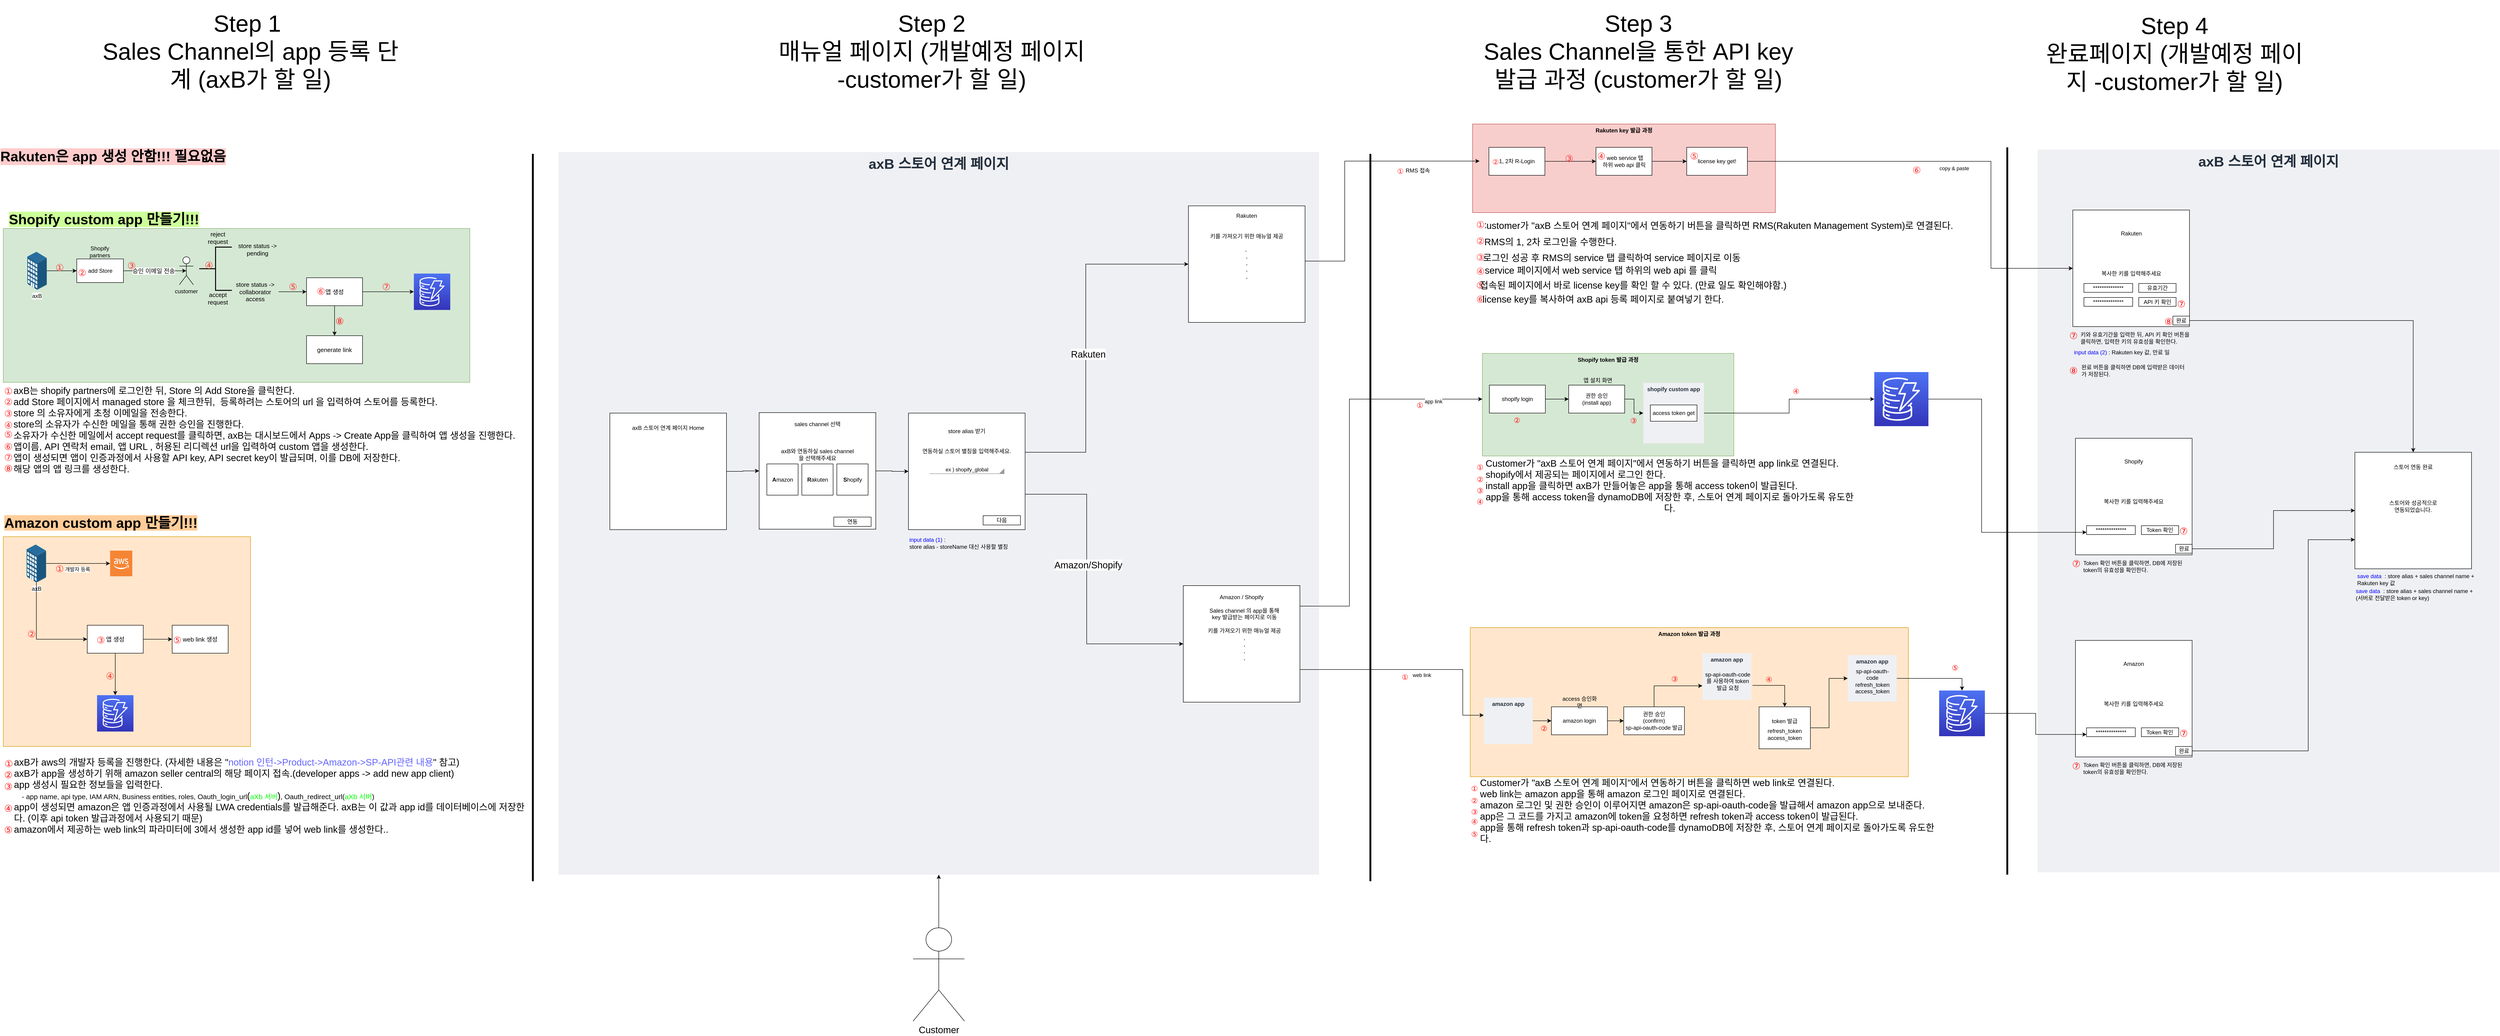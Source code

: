 <mxfile version="14.9.6" type="google"><diagram id="C5RBs43oDa-KdzZeNtuy" name="Page-1"><mxGraphModel dx="3321" dy="2606" grid="1" gridSize="10" guides="1" tooltips="1" connect="1" arrows="1" fold="1" page="1" pageScale="1" pageWidth="827" pageHeight="1169" math="0" shadow="0"><root><mxCell id="WIyWlLk6GJQsqaUBKTNV-0"/><mxCell id="WIyWlLk6GJQsqaUBKTNV-1" parent="WIyWlLk6GJQsqaUBKTNV-0"/><mxCell id="DnpxTwcDaf-gwTJrofk6-16" value="Rakuten key 발급 과정" style="fillColor=#f8cecc;strokeColor=#b85450;dashed=0;verticalAlign=top;fontStyle=1;" parent="WIyWlLk6GJQsqaUBKTNV-1" vertex="1"><mxGeometry x="2539" y="236" width="649" height="190" as="geometry"/></mxCell><mxCell id="DnpxTwcDaf-gwTJrofk6-11" style="edgeStyle=orthogonalEdgeStyle;rounded=0;orthogonalLoop=1;jettySize=auto;html=1;entryX=0;entryY=0.5;entryDx=0;entryDy=0;" parent="WIyWlLk6GJQsqaUBKTNV-1" source="DnpxTwcDaf-gwTJrofk6-0" target="DnpxTwcDaf-gwTJrofk6-3" edge="1"><mxGeometry relative="1" as="geometry"><mxPoint x="2869" y="316" as="targetPoint"/></mxGeometry></mxCell><mxCell id="DnpxTwcDaf-gwTJrofk6-0" value="1, 2차 R-Login" style="rounded=0;whiteSpace=wrap;html=1;" parent="WIyWlLk6GJQsqaUBKTNV-1" vertex="1"><mxGeometry x="2574" y="286" width="120" height="60" as="geometry"/></mxCell><mxCell id="vINrmm-IMXXMEpujOuT7-317" style="edgeStyle=orthogonalEdgeStyle;rounded=0;orthogonalLoop=1;jettySize=auto;html=1;entryX=0.5;entryY=1;entryDx=0;entryDy=0;fontSize=13;" parent="WIyWlLk6GJQsqaUBKTNV-1" source="DnpxTwcDaf-gwTJrofk6-1" target="vINrmm-IMXXMEpujOuT7-5" edge="1"><mxGeometry relative="1" as="geometry"/></mxCell><mxCell id="DnpxTwcDaf-gwTJrofk6-1" value="&lt;font style=&quot;font-size: 20px&quot;&gt;Customer&lt;/font&gt;" style="shape=umlActor;verticalLabelPosition=bottom;verticalAlign=top;html=1;outlineConnect=0;" parent="WIyWlLk6GJQsqaUBKTNV-1" vertex="1"><mxGeometry x="1340" y="1960" width="110" height="200" as="geometry"/></mxCell><mxCell id="DnpxTwcDaf-gwTJrofk6-13" style="edgeStyle=orthogonalEdgeStyle;rounded=0;orthogonalLoop=1;jettySize=auto;html=1;entryX=0;entryY=0.5;entryDx=0;entryDy=0;" parent="WIyWlLk6GJQsqaUBKTNV-1" source="DnpxTwcDaf-gwTJrofk6-3" target="DnpxTwcDaf-gwTJrofk6-4" edge="1"><mxGeometry relative="1" as="geometry"/></mxCell><mxCell id="DnpxTwcDaf-gwTJrofk6-3" value="&amp;nbsp;web service 탭&lt;br&gt;하위 web api 클릭" style="rounded=0;whiteSpace=wrap;html=1;" parent="WIyWlLk6GJQsqaUBKTNV-1" vertex="1"><mxGeometry x="2803.5" y="286" width="120" height="60" as="geometry"/></mxCell><mxCell id="DnpxTwcDaf-gwTJrofk6-4" value="license key get!" style="rounded=0;whiteSpace=wrap;html=1;" parent="WIyWlLk6GJQsqaUBKTNV-1" vertex="1"><mxGeometry x="2998" y="286" width="130" height="60" as="geometry"/></mxCell><mxCell id="DnpxTwcDaf-gwTJrofk6-5" value="&amp;nbsp;RMS 접속" style="text;html=1;strokeColor=none;fillColor=none;align=center;verticalAlign=middle;whiteSpace=wrap;rounded=0;" parent="WIyWlLk6GJQsqaUBKTNV-1" vertex="1"><mxGeometry x="2385" y="326" width="70" height="20" as="geometry"/></mxCell><mxCell id="vINrmm-IMXXMEpujOuT7-5" value="axB 스토어 연계 페이지" style="fillColor=#EFF0F3;strokeColor=none;dashed=0;verticalAlign=top;fontStyle=1;fontColor=#232F3D;fontSize=30;" parent="WIyWlLk6GJQsqaUBKTNV-1" vertex="1"><mxGeometry x="580" y="296" width="1630" height="1550" as="geometry"/></mxCell><mxCell id="vINrmm-IMXXMEpujOuT7-73" value="&lt;span style=&quot;font-family: &amp;quot;noto sans kr&amp;quot;, sans-serif; font-size: 16px; font-style: normal; font-weight: 400; letter-spacing: 0.8px; text-align: left; text-indent: 0px; text-transform: none; word-spacing: 0px; display: inline; float: none;&quot;&gt;&lt;font color=&quot;#ff3333&quot;&gt;①&lt;/font&gt;&lt;/span&gt;" style="text;whiteSpace=wrap;html=1;fontSize=13;labelBackgroundColor=none;" parent="WIyWlLk6GJQsqaUBKTNV-1" vertex="1"><mxGeometry x="2375" y="321" width="20" height="20" as="geometry"/></mxCell><mxCell id="vINrmm-IMXXMEpujOuT7-77" value="&lt;span style=&quot;font-family: &amp;#34;noto sans kr&amp;#34; , sans-serif ; font-size: 16px ; font-style: normal ; font-weight: 400 ; letter-spacing: 0.8px ; text-align: left ; text-indent: 0px ; text-transform: none ; word-spacing: 0px ; background-color: rgb(255 , 255 , 255) ; display: inline ; float: none&quot;&gt;&lt;font color=&quot;#ff3333&quot;&gt;②&lt;/font&gt;&lt;/span&gt;" style="text;whiteSpace=wrap;html=1;fontSize=13;" parent="WIyWlLk6GJQsqaUBKTNV-1" vertex="1"><mxGeometry x="2579" y="301" width="40" height="30" as="geometry"/></mxCell><mxCell id="vINrmm-IMXXMEpujOuT7-84" value="&lt;span style=&quot;font-family: &amp;quot;noto sans kr&amp;quot;, sans-serif; font-style: normal; font-weight: 400; letter-spacing: 0.8px; text-align: left; text-indent: 0px; text-transform: none; word-spacing: 0px; display: inline; float: none;&quot;&gt;&lt;font style=&quot;font-size: 20px&quot; color=&quot;#ff3333&quot;&gt;③&lt;/font&gt;&lt;/span&gt;" style="text;whiteSpace=wrap;html=1;fontSize=13;labelBackgroundColor=none;" parent="WIyWlLk6GJQsqaUBKTNV-1" vertex="1"><mxGeometry x="2735" y="291" width="30" height="30" as="geometry"/></mxCell><mxCell id="vINrmm-IMXXMEpujOuT7-86" value="&lt;span style=&quot;font-family: &amp;quot;noto sans kr&amp;quot;, sans-serif; font-style: normal; font-weight: 400; letter-spacing: 0.8px; text-align: left; text-indent: 0px; text-transform: none; word-spacing: 0px; display: inline; float: none;&quot;&gt;&lt;font style=&quot;font-size: 20px&quot; color=&quot;#ff3333&quot;&gt;④&lt;/font&gt;&lt;/span&gt;" style="text;whiteSpace=wrap;html=1;fontSize=13;labelBackgroundColor=none;" parent="WIyWlLk6GJQsqaUBKTNV-1" vertex="1"><mxGeometry x="2804" y="286" width="24" height="30" as="geometry"/></mxCell><mxCell id="vINrmm-IMXXMEpujOuT7-87" value="&lt;span style=&quot;font-family: &amp;quot;noto sans kr&amp;quot;, sans-serif; font-style: normal; font-weight: 400; letter-spacing: 0.8px; text-align: left; text-indent: 0px; text-transform: none; word-spacing: 0px; display: inline; float: none;&quot;&gt;&lt;font style=&quot;font-size: 20px&quot; color=&quot;#ff3333&quot;&gt;⑤&lt;/font&gt;&lt;/span&gt;" style="text;whiteSpace=wrap;html=1;fontSize=13;labelBackgroundColor=none;" parent="WIyWlLk6GJQsqaUBKTNV-1" vertex="1"><mxGeometry x="3003" y="286" width="20" height="30" as="geometry"/></mxCell><mxCell id="vINrmm-IMXXMEpujOuT7-89" value="&lt;span style=&quot;font-family: &amp;quot;noto sans kr&amp;quot;, sans-serif; font-style: normal; font-weight: 400; letter-spacing: 0.8px; text-align: left; text-indent: 0px; text-transform: none; word-spacing: 0px; display: inline; float: none;&quot;&gt;&lt;font style=&quot;font-size: 20px&quot; color=&quot;#ff3333&quot;&gt;⑥&lt;/font&gt;&lt;/span&gt;" style="text;whiteSpace=wrap;html=1;fontSize=13;labelBackgroundColor=none;" parent="WIyWlLk6GJQsqaUBKTNV-1" vertex="1"><mxGeometry x="3480" y="316" width="20" height="30" as="geometry"/></mxCell><mxCell id="vINrmm-IMXXMEpujOuT7-153" value="Shopify token 발급 과정" style="fillColor=#d5e8d4;strokeColor=#82b366;dashed=0;verticalAlign=top;fontStyle=1;" parent="WIyWlLk6GJQsqaUBKTNV-1" vertex="1"><mxGeometry x="2560" y="728" width="539" height="220" as="geometry"/></mxCell><mxCell id="vINrmm-IMXXMEpujOuT7-154" style="edgeStyle=orthogonalEdgeStyle;rounded=0;orthogonalLoop=1;jettySize=auto;html=1;" parent="WIyWlLk6GJQsqaUBKTNV-1" source="Q2vJL0pThVtKGZdm6Z5B-60" target="vINrmm-IMXXMEpujOuT7-153" edge="1"><mxGeometry relative="1" as="geometry"><mxPoint x="2210" y="1270" as="sourcePoint"/><mxPoint x="2535" y="825.5" as="targetPoint"/><Array as="points"><mxPoint x="2275" y="1270"/><mxPoint x="2275" y="826"/></Array></mxGeometry></mxCell><mxCell id="vINrmm-IMXXMEpujOuT7-155" value="app link" style="edgeLabel;html=1;align=center;verticalAlign=middle;resizable=0;points=[];" parent="vINrmm-IMXXMEpujOuT7-154" vertex="1" connectable="0"><mxGeometry x="0.109" y="3" relative="1" as="geometry"><mxPoint x="183" y="-82" as="offset"/></mxGeometry></mxCell><mxCell id="vINrmm-IMXXMEpujOuT7-156" style="edgeStyle=orthogonalEdgeStyle;rounded=0;orthogonalLoop=1;jettySize=auto;html=1;" parent="WIyWlLk6GJQsqaUBKTNV-1" source="vINrmm-IMXXMEpujOuT7-157" target="vINrmm-IMXXMEpujOuT7-159" edge="1"><mxGeometry relative="1" as="geometry"/></mxCell><mxCell id="vINrmm-IMXXMEpujOuT7-157" value="shopify login" style="rounded=0;whiteSpace=wrap;html=1;" parent="WIyWlLk6GJQsqaUBKTNV-1" vertex="1"><mxGeometry x="2575" y="796" width="120" height="60" as="geometry"/></mxCell><mxCell id="vINrmm-IMXXMEpujOuT7-158" style="edgeStyle=orthogonalEdgeStyle;rounded=0;orthogonalLoop=1;jettySize=auto;html=1;entryX=0;entryY=0.5;entryDx=0;entryDy=0;" parent="WIyWlLk6GJQsqaUBKTNV-1" source="vINrmm-IMXXMEpujOuT7-159" target="vINrmm-IMXXMEpujOuT7-162" edge="1"><mxGeometry relative="1" as="geometry"/></mxCell><mxCell id="vINrmm-IMXXMEpujOuT7-159" value="권한 승인&lt;br&gt;(install app)" style="rounded=0;whiteSpace=wrap;html=1;" parent="WIyWlLk6GJQsqaUBKTNV-1" vertex="1"><mxGeometry x="2745" y="796" width="120" height="60" as="geometry"/></mxCell><mxCell id="vINrmm-IMXXMEpujOuT7-160" value="앱 설치 화면" style="text;html=1;strokeColor=none;fillColor=none;align=center;verticalAlign=middle;whiteSpace=wrap;rounded=0;" parent="WIyWlLk6GJQsqaUBKTNV-1" vertex="1"><mxGeometry x="2775" y="776" width="65" height="20" as="geometry"/></mxCell><mxCell id="dvBNhqqDlfjGOToFvI-7-38" style="edgeStyle=orthogonalEdgeStyle;rounded=0;orthogonalLoop=1;jettySize=auto;html=1;" edge="1" parent="WIyWlLk6GJQsqaUBKTNV-1" source="vINrmm-IMXXMEpujOuT7-162" target="dvBNhqqDlfjGOToFvI-7-35"><mxGeometry relative="1" as="geometry"/></mxCell><mxCell id="vINrmm-IMXXMEpujOuT7-162" value="shopify custom app" style="fillColor=#EFF0F3;strokeColor=none;dashed=0;verticalAlign=top;fontStyle=1;fontColor=#232F3D;" parent="WIyWlLk6GJQsqaUBKTNV-1" vertex="1"><mxGeometry x="2905" y="791" width="130" height="130" as="geometry"/></mxCell><mxCell id="vINrmm-IMXXMEpujOuT7-163" value="access token get" style="rounded=0;whiteSpace=wrap;html=1;" parent="WIyWlLk6GJQsqaUBKTNV-1" vertex="1"><mxGeometry x="2920" y="838.5" width="100" height="35" as="geometry"/></mxCell><mxCell id="vINrmm-IMXXMEpujOuT7-166" value="Amazon token 발급 과정" style="fillColor=#ffe6cc;strokeColor=#d79b00;dashed=0;verticalAlign=top;fontStyle=1;" parent="WIyWlLk6GJQsqaUBKTNV-1" vertex="1"><mxGeometry x="2534" y="1316" width="939" height="320" as="geometry"/></mxCell><mxCell id="vINrmm-IMXXMEpujOuT7-167" style="edgeStyle=orthogonalEdgeStyle;rounded=0;orthogonalLoop=1;jettySize=auto;html=1;entryX=0;entryY=0.38;entryDx=0;entryDy=0;entryPerimeter=0;" parent="WIyWlLk6GJQsqaUBKTNV-1" source="Q2vJL0pThVtKGZdm6Z5B-60" target="vINrmm-IMXXMEpujOuT7-175" edge="1"><mxGeometry relative="1" as="geometry"><mxPoint x="2210" y="1406" as="sourcePoint"/><mxPoint x="2544" y="1434" as="targetPoint"/><Array as="points"><mxPoint x="2518" y="1406"/><mxPoint x="2518" y="1504"/></Array></mxGeometry></mxCell><mxCell id="vINrmm-IMXXMEpujOuT7-168" value="web link" style="edgeLabel;html=1;align=center;verticalAlign=middle;resizable=0;points=[];" parent="vINrmm-IMXXMEpujOuT7-167" vertex="1" connectable="0"><mxGeometry x="0.109" y="3" relative="1" as="geometry"><mxPoint x="-12" y="15" as="offset"/></mxGeometry></mxCell><mxCell id="vINrmm-IMXXMEpujOuT7-169" style="edgeStyle=orthogonalEdgeStyle;rounded=0;orthogonalLoop=1;jettySize=auto;html=1;entryX=0;entryY=0.5;entryDx=0;entryDy=0;" parent="WIyWlLk6GJQsqaUBKTNV-1" source="vINrmm-IMXXMEpujOuT7-170" target="vINrmm-IMXXMEpujOuT7-172" edge="1"><mxGeometry relative="1" as="geometry"/></mxCell><mxCell id="vINrmm-IMXXMEpujOuT7-170" value="amazon login" style="rounded=0;whiteSpace=wrap;html=1;" parent="WIyWlLk6GJQsqaUBKTNV-1" vertex="1"><mxGeometry x="2708" y="1486" width="120" height="60" as="geometry"/></mxCell><mxCell id="vINrmm-IMXXMEpujOuT7-171" style="edgeStyle=orthogonalEdgeStyle;rounded=0;orthogonalLoop=1;jettySize=auto;html=1;entryX=0;entryY=0.75;entryDx=0;entryDy=0;" parent="WIyWlLk6GJQsqaUBKTNV-1" source="vINrmm-IMXXMEpujOuT7-172" target="vINrmm-IMXXMEpujOuT7-178" edge="1"><mxGeometry relative="1" as="geometry"><Array as="points"><mxPoint x="2928" y="1441"/></Array></mxGeometry></mxCell><mxCell id="vINrmm-IMXXMEpujOuT7-172" value="권한 승인&lt;br&gt;(confirm)&lt;br&gt;sp-api-oauth-code 발급" style="rounded=0;whiteSpace=wrap;html=1;" parent="WIyWlLk6GJQsqaUBKTNV-1" vertex="1"><mxGeometry x="2863" y="1486" width="130" height="60" as="geometry"/></mxCell><mxCell id="vINrmm-IMXXMEpujOuT7-173" value="access 승인화면" style="text;html=1;strokeColor=none;fillColor=none;align=center;verticalAlign=middle;whiteSpace=wrap;rounded=0;" parent="WIyWlLk6GJQsqaUBKTNV-1" vertex="1"><mxGeometry x="2725.5" y="1466" width="85" height="20" as="geometry"/></mxCell><mxCell id="vINrmm-IMXXMEpujOuT7-174" style="edgeStyle=orthogonalEdgeStyle;rounded=0;orthogonalLoop=1;jettySize=auto;html=1;entryX=0;entryY=0.5;entryDx=0;entryDy=0;" parent="WIyWlLk6GJQsqaUBKTNV-1" source="vINrmm-IMXXMEpujOuT7-175" target="vINrmm-IMXXMEpujOuT7-170" edge="1"><mxGeometry relative="1" as="geometry"/></mxCell><mxCell id="vINrmm-IMXXMEpujOuT7-175" value="amazon app" style="fillColor=#EFF0F3;strokeColor=none;dashed=0;verticalAlign=top;fontStyle=1;fontColor=#232F3D;" parent="WIyWlLk6GJQsqaUBKTNV-1" vertex="1"><mxGeometry x="2563" y="1466" width="105" height="100" as="geometry"/></mxCell><mxCell id="vINrmm-IMXXMEpujOuT7-176" value="amazon app" style="fillColor=#EFF0F3;strokeColor=none;dashed=0;verticalAlign=top;fontStyle=1;fontColor=#232F3D;" parent="WIyWlLk6GJQsqaUBKTNV-1" vertex="1"><mxGeometry x="3031.5" y="1371" width="105" height="100" as="geometry"/></mxCell><mxCell id="vINrmm-IMXXMEpujOuT7-177" style="edgeStyle=orthogonalEdgeStyle;rounded=0;orthogonalLoop=1;jettySize=auto;html=1;entryX=0.5;entryY=0;entryDx=0;entryDy=0;" parent="WIyWlLk6GJQsqaUBKTNV-1" target="vINrmm-IMXXMEpujOuT7-180" edge="1"><mxGeometry relative="1" as="geometry"><mxPoint x="3139" y="1440" as="sourcePoint"/><Array as="points"><mxPoint x="3139" y="1440"/><mxPoint x="3208" y="1440"/></Array></mxGeometry></mxCell><mxCell id="vINrmm-IMXXMEpujOuT7-178" value="sp-api-oauth-code를 사용하여 token &lt;br&gt;발급 요청" style="text;html=1;strokeColor=none;fillColor=none;align=center;verticalAlign=middle;whiteSpace=wrap;rounded=0;" parent="WIyWlLk6GJQsqaUBKTNV-1" vertex="1"><mxGeometry x="3031.5" y="1411" width="107.5" height="40" as="geometry"/></mxCell><mxCell id="vINrmm-IMXXMEpujOuT7-179" style="edgeStyle=orthogonalEdgeStyle;rounded=0;orthogonalLoop=1;jettySize=auto;html=1;entryX=0;entryY=0.5;entryDx=0;entryDy=0;" parent="WIyWlLk6GJQsqaUBKTNV-1" source="vINrmm-IMXXMEpujOuT7-180" target="vINrmm-IMXXMEpujOuT7-184" edge="1"><mxGeometry relative="1" as="geometry"/></mxCell><mxCell id="vINrmm-IMXXMEpujOuT7-180" value="token 발급&lt;br&gt;&lt;br&gt;&lt;br&gt;" style="rounded=0;whiteSpace=wrap;html=1;" parent="WIyWlLk6GJQsqaUBKTNV-1" vertex="1"><mxGeometry x="3153" y="1486" width="110" height="90" as="geometry"/></mxCell><mxCell id="dvBNhqqDlfjGOToFvI-7-39" style="edgeStyle=orthogonalEdgeStyle;rounded=0;orthogonalLoop=1;jettySize=auto;html=1;entryX=0.5;entryY=0;entryDx=0;entryDy=0;entryPerimeter=0;" edge="1" parent="WIyWlLk6GJQsqaUBKTNV-1" source="vINrmm-IMXXMEpujOuT7-184" target="dvBNhqqDlfjGOToFvI-7-36"><mxGeometry relative="1" as="geometry"/></mxCell><mxCell id="vINrmm-IMXXMEpujOuT7-184" value="amazon app" style="fillColor=#EFF0F3;strokeColor=none;dashed=0;verticalAlign=top;fontStyle=1;fontColor=#232F3D;" parent="WIyWlLk6GJQsqaUBKTNV-1" vertex="1"><mxGeometry x="3343" y="1375" width="105" height="100" as="geometry"/></mxCell><mxCell id="vINrmm-IMXXMEpujOuT7-185" value="sp-api-oauth-code&lt;br&gt;refresh_token&lt;br&gt;access_token" style="text;html=1;strokeColor=none;fillColor=none;align=center;verticalAlign=middle;whiteSpace=wrap;rounded=0;" parent="WIyWlLk6GJQsqaUBKTNV-1" vertex="1"><mxGeometry x="3361.75" y="1416" width="67.5" height="30" as="geometry"/></mxCell><mxCell id="vINrmm-IMXXMEpujOuT7-186" value="refresh_token&lt;br&gt;access_token" style="text;html=1;strokeColor=none;fillColor=none;align=center;verticalAlign=middle;whiteSpace=wrap;rounded=0;" parent="WIyWlLk6GJQsqaUBKTNV-1" vertex="1"><mxGeometry x="3174.25" y="1530" width="67.5" height="30" as="geometry"/></mxCell><mxCell id="vINrmm-IMXXMEpujOuT7-188" value="&lt;meta charset=&quot;utf-8&quot;&gt;&lt;span style=&quot;font-family: &amp;quot;noto sans kr&amp;quot;, sans-serif; font-size: 16px; font-style: normal; font-weight: 400; letter-spacing: 0.8px; text-align: left; text-indent: 0px; text-transform: none; word-spacing: 0px; background-color: rgb(255, 255, 255); display: inline; float: none;&quot;&gt;①&lt;/span&gt;" style="text;whiteSpace=wrap;html=1;fontColor=#FF1717;" parent="WIyWlLk6GJQsqaUBKTNV-1" vertex="1"><mxGeometry x="2417" y="823" width="31" height="30" as="geometry"/></mxCell><mxCell id="vINrmm-IMXXMEpujOuT7-189" value="&lt;meta charset=&quot;utf-8&quot;&gt;&lt;span style=&quot;font-family: &amp;quot;noto sans kr&amp;quot;, sans-serif; font-size: 16px; font-style: normal; font-weight: 400; letter-spacing: 0.8px; text-align: left; text-indent: 0px; text-transform: none; word-spacing: 0px; display: inline; float: none;&quot;&gt;②&lt;/span&gt;" style="text;whiteSpace=wrap;html=1;fontColor=#FF1717;labelBackgroundColor=none;" parent="WIyWlLk6GJQsqaUBKTNV-1" vertex="1"><mxGeometry x="2625" y="855" width="40" height="30" as="geometry"/></mxCell><mxCell id="vINrmm-IMXXMEpujOuT7-190" value="&lt;meta charset=&quot;utf-8&quot;&gt;&lt;span style=&quot;font-family: &amp;quot;noto sans kr&amp;quot;, sans-serif; font-size: 16px; font-style: normal; font-weight: 400; letter-spacing: 0.8px; text-align: left; text-indent: 0px; text-transform: none; word-spacing: 0px; display: inline; float: none;&quot;&gt;③&lt;/span&gt;" style="text;whiteSpace=wrap;html=1;fontColor=#FF1717;labelBackgroundColor=none;" parent="WIyWlLk6GJQsqaUBKTNV-1" vertex="1"><mxGeometry x="2875" y="856" width="40" height="30" as="geometry"/></mxCell><mxCell id="vINrmm-IMXXMEpujOuT7-191" value="&lt;meta charset=&quot;utf-8&quot;&gt;&lt;span style=&quot;font-family: &amp;quot;noto sans kr&amp;quot;, sans-serif; font-size: 16px; font-style: normal; font-weight: 400; letter-spacing: 0.8px; text-align: left; text-indent: 0px; text-transform: none; word-spacing: 0px; display: inline; float: none;&quot;&gt;④&lt;/span&gt;" style="text;whiteSpace=wrap;html=1;fontColor=#FF1717;labelBackgroundColor=none;" parent="WIyWlLk6GJQsqaUBKTNV-1" vertex="1"><mxGeometry x="3223" y="793" width="40" height="30" as="geometry"/></mxCell><mxCell id="vINrmm-IMXXMEpujOuT7-192" value="&lt;meta charset=&quot;utf-8&quot;&gt;&lt;span style=&quot;font-family: &amp;quot;noto sans kr&amp;quot;, sans-serif; font-size: 16px; font-style: normal; font-weight: 400; letter-spacing: 0.8px; text-align: left; text-indent: 0px; text-transform: none; word-spacing: 0px; background-color: rgb(255, 255, 255); display: inline; float: none;&quot;&gt;①&lt;/span&gt;" style="text;whiteSpace=wrap;html=1;fontColor=#FF1717;" parent="WIyWlLk6GJQsqaUBKTNV-1" vertex="1"><mxGeometry x="2385" y="1406" width="31" height="30" as="geometry"/></mxCell><mxCell id="vINrmm-IMXXMEpujOuT7-193" value="&lt;meta charset=&quot;utf-8&quot;&gt;&lt;span style=&quot;font-family: &amp;quot;noto sans kr&amp;quot;, sans-serif; font-size: 16px; font-style: normal; font-weight: 400; letter-spacing: 0.8px; text-align: left; text-indent: 0px; text-transform: none; word-spacing: 0px; display: inline; float: none;&quot;&gt;②&lt;/span&gt;" style="text;whiteSpace=wrap;html=1;fontColor=#FF1717;labelBackgroundColor=none;" parent="WIyWlLk6GJQsqaUBKTNV-1" vertex="1"><mxGeometry x="2683" y="1516" width="40" height="24" as="geometry"/></mxCell><mxCell id="vINrmm-IMXXMEpujOuT7-194" value="&lt;meta charset=&quot;utf-8&quot;&gt;&lt;span style=&quot;font-family: &amp;quot;noto sans kr&amp;quot;, sans-serif; font-size: 16px; font-style: normal; font-weight: 400; letter-spacing: 0.8px; text-align: left; text-indent: 0px; text-transform: none; word-spacing: 0px; display: inline; float: none;&quot;&gt;③&lt;/span&gt;" style="text;whiteSpace=wrap;html=1;fontColor=#FF1717;labelBackgroundColor=none;" parent="WIyWlLk6GJQsqaUBKTNV-1" vertex="1"><mxGeometry x="2963" y="1410" width="40" height="30" as="geometry"/></mxCell><mxCell id="vINrmm-IMXXMEpujOuT7-195" value="&lt;meta charset=&quot;utf-8&quot;&gt;&lt;span style=&quot;font-family: &amp;quot;noto sans kr&amp;quot;, sans-serif; font-size: 16px; font-style: normal; font-weight: 400; letter-spacing: 0.8px; text-align: left; text-indent: 0px; text-transform: none; word-spacing: 0px; display: inline; float: none;&quot;&gt;④&lt;/span&gt;" style="text;whiteSpace=wrap;html=1;fontColor=#FF1717;labelBackgroundColor=none;" parent="WIyWlLk6GJQsqaUBKTNV-1" vertex="1"><mxGeometry x="3165" y="1411" width="40" height="30" as="geometry"/></mxCell><mxCell id="vINrmm-IMXXMEpujOuT7-196" value="&lt;meta charset=&quot;utf-8&quot;&gt;&lt;span style=&quot;font-family: &amp;quot;noto sans kr&amp;quot;, sans-serif; font-size: 16px; font-style: normal; font-weight: 400; letter-spacing: 0.8px; text-align: left; text-indent: 0px; text-transform: none; word-spacing: 0px; background-color: rgb(255, 255, 255); display: inline; float: none;&quot;&gt;⑤&lt;/span&gt;" style="text;whiteSpace=wrap;html=1;fontColor=#FF1717;" parent="WIyWlLk6GJQsqaUBKTNV-1" vertex="1"><mxGeometry x="3564" y="1386" width="40" height="30" as="geometry"/></mxCell><mxCell id="vINrmm-IMXXMEpujOuT7-197" value="" style="group" parent="WIyWlLk6GJQsqaUBKTNV-1" vertex="1" connectable="0"><mxGeometry x="2546" y="956" width="810" height="110" as="geometry"/></mxCell><mxCell id="vINrmm-IMXXMEpujOuT7-198" value="&lt;font style=&quot;font-size: 20px&quot;&gt;Customer가 &quot;axB 스토어 연계 페이지&quot;에서 연동하기 버튼을 클릭하면 app link로 연결된다.&lt;br&gt;shopify에서 제공되는 페이지에서 로그인 한다. &lt;br&gt;install app을 클릭하면 axB가 만들어놓은 app을 통해 access token이 발급된다. &lt;br&gt;&lt;div style=&quot;text-align: center&quot;&gt;&lt;span&gt;app을 통해 access token을 dynamoDB에 저장한 후&lt;/span&gt;&lt;span&gt;, 스토어 연계 페이지로 돌아가도록 유도한다.&lt;/span&gt;&lt;/div&gt;&lt;/font&gt;" style="text;html=1;strokeColor=none;fillColor=none;align=left;verticalAlign=middle;whiteSpace=wrap;rounded=0;" parent="vINrmm-IMXXMEpujOuT7-197" vertex="1"><mxGeometry x="19" width="791" height="110" as="geometry"/></mxCell><mxCell id="vINrmm-IMXXMEpujOuT7-199" value="&lt;meta charset=&quot;utf-8&quot;&gt;&lt;span style=&quot;font-family: &amp;quot;noto sans kr&amp;quot;, sans-serif; font-size: 16px; font-style: normal; font-weight: 400; letter-spacing: 0.8px; text-align: left; text-indent: 0px; text-transform: none; word-spacing: 0px; background-color: rgb(255, 255, 255); display: inline; float: none;&quot;&gt;①&lt;/span&gt;" style="text;whiteSpace=wrap;html=1;fontColor=#FF1717;" parent="vINrmm-IMXXMEpujOuT7-197" vertex="1"><mxGeometry width="31" height="24" as="geometry"/></mxCell><mxCell id="vINrmm-IMXXMEpujOuT7-200" value="&lt;meta charset=&quot;utf-8&quot;&gt;&lt;span style=&quot;font-family: &amp;quot;noto sans kr&amp;quot;, sans-serif; font-size: 16px; font-style: normal; font-weight: 400; letter-spacing: 0.8px; text-align: left; text-indent: 0px; text-transform: none; word-spacing: 0px; background-color: rgb(255, 255, 255); display: inline; float: none;&quot;&gt;②&lt;/span&gt;" style="text;whiteSpace=wrap;html=1;fontColor=#FF1717;" parent="vINrmm-IMXXMEpujOuT7-197" vertex="1"><mxGeometry y="26" width="40" height="24" as="geometry"/></mxCell><mxCell id="vINrmm-IMXXMEpujOuT7-201" value="&lt;meta charset=&quot;utf-8&quot;&gt;&lt;span style=&quot;font-family: &amp;quot;noto sans kr&amp;quot;, sans-serif; font-size: 16px; font-style: normal; font-weight: 400; letter-spacing: 0.8px; text-align: left; text-indent: 0px; text-transform: none; word-spacing: 0px; background-color: rgb(255, 255, 255); display: inline; float: none;&quot;&gt;③&lt;/span&gt;" style="text;whiteSpace=wrap;html=1;fontColor=#FF1717;" parent="vINrmm-IMXXMEpujOuT7-197" vertex="1"><mxGeometry y="50" width="40" height="24" as="geometry"/></mxCell><mxCell id="vINrmm-IMXXMEpujOuT7-202" value="&lt;meta charset=&quot;utf-8&quot;&gt;&lt;span style=&quot;font-family: &amp;quot;noto sans kr&amp;quot;, sans-serif; font-size: 16px; font-style: normal; font-weight: 400; letter-spacing: 0.8px; text-align: left; text-indent: 0px; text-transform: none; word-spacing: 0px; background-color: rgb(255, 255, 255); display: inline; float: none;&quot;&gt;④&lt;/span&gt;" style="text;whiteSpace=wrap;html=1;fontColor=#FF1717;" parent="vINrmm-IMXXMEpujOuT7-197" vertex="1"><mxGeometry y="74" width="40" height="30" as="geometry"/></mxCell><mxCell id="vINrmm-IMXXMEpujOuT7-203" value="" style="group" parent="WIyWlLk6GJQsqaUBKTNV-1" vertex="1" connectable="0"><mxGeometry x="2534" y="1633" width="1000" height="150" as="geometry"/></mxCell><mxCell id="vINrmm-IMXXMEpujOuT7-204" value="&lt;font style=&quot;font-size: 20px&quot;&gt;&lt;span style=&quot;font-size: 20px&quot;&gt;Customer가 &quot;&lt;/span&gt;axB&lt;span style=&quot;font-size: 20px&quot;&gt;&amp;nbsp;스토어 연계 페이지&quot;에서 연동하기 버튼을 클릭하면 web link로 연결된다.&lt;/span&gt;&lt;br&gt;&lt;span style=&quot;font-size: 20px&quot;&gt;web link는 amazon app을 통해 amazon 로그인 페이지로 연결된다. &lt;br&gt;amazon 로그인 및 권한 승인이 이루어지면 amazon은&amp;nbsp;&lt;/span&gt;&lt;span style=&quot;text-align: center&quot;&gt;&lt;font style=&quot;font-size: 20px&quot;&gt;sp-api-oauth-code을 발급해서 amazon app으로 보내준다. &lt;br&gt;app은 그 코드를 가지고 amazon에 token을 요청하면 refresh token과 access token이 발급된다.&lt;br&gt;&lt;/font&gt;&lt;/span&gt;app을 통해 refresh token과&amp;nbsp;&lt;span style=&quot;text-align: center&quot;&gt;sp-api-oauth-code를&amp;nbsp;&lt;/span&gt;&lt;span style=&quot;text-align: center&quot;&gt;dynamoDB에 저장한 후&lt;/span&gt;&lt;span style=&quot;text-align: center&quot;&gt;, 스토어 연계 페이지로 돌아가도록 유도한다.&lt;/span&gt;&lt;br&gt;&lt;/font&gt;" style="text;html=1;strokeColor=none;fillColor=none;align=left;verticalAlign=middle;whiteSpace=wrap;rounded=0;" parent="vINrmm-IMXXMEpujOuT7-203" vertex="1"><mxGeometry x="19" width="981" height="150" as="geometry"/></mxCell><mxCell id="vINrmm-IMXXMEpujOuT7-205" value="&lt;meta charset=&quot;utf-8&quot;&gt;&lt;span style=&quot;font-family: &amp;quot;noto sans kr&amp;quot;, sans-serif; font-size: 16px; font-style: normal; font-weight: 400; letter-spacing: 0.8px; text-align: left; text-indent: 0px; text-transform: none; word-spacing: 0px; background-color: rgb(255, 255, 255); display: inline; float: none;&quot;&gt;①&lt;/span&gt;" style="text;whiteSpace=wrap;html=1;fontColor=#FF1717;" parent="vINrmm-IMXXMEpujOuT7-203" vertex="1"><mxGeometry y="12" width="31" height="31" as="geometry"/></mxCell><mxCell id="vINrmm-IMXXMEpujOuT7-206" value="&lt;meta charset=&quot;utf-8&quot;&gt;&lt;span style=&quot;font-family: &amp;quot;noto sans kr&amp;quot;, sans-serif; font-size: 16px; font-style: normal; font-weight: 400; letter-spacing: 0.8px; text-align: left; text-indent: 0px; text-transform: none; word-spacing: 0px; background-color: rgb(255, 255, 255); display: inline; float: none;&quot;&gt;②&lt;/span&gt;" style="text;whiteSpace=wrap;html=1;fontColor=#FF1717;" parent="vINrmm-IMXXMEpujOuT7-203" vertex="1"><mxGeometry y="38" width="40" height="24" as="geometry"/></mxCell><mxCell id="vINrmm-IMXXMEpujOuT7-207" value="&lt;meta charset=&quot;utf-8&quot;&gt;&lt;span style=&quot;font-family: &amp;quot;noto sans kr&amp;quot;, sans-serif; font-size: 16px; font-style: normal; font-weight: 400; letter-spacing: 0.8px; text-align: left; text-indent: 0px; text-transform: none; word-spacing: 0px; background-color: rgb(255, 255, 255); display: inline; float: none;&quot;&gt;③&lt;/span&gt;" style="text;whiteSpace=wrap;html=1;fontColor=#FF1717;" parent="vINrmm-IMXXMEpujOuT7-203" vertex="1"><mxGeometry y="62" width="40" height="30" as="geometry"/></mxCell><mxCell id="vINrmm-IMXXMEpujOuT7-208" value="&lt;meta charset=&quot;utf-8&quot;&gt;&lt;span style=&quot;font-family: &amp;quot;noto sans kr&amp;quot;, sans-serif; font-size: 16px; font-style: normal; font-weight: 400; letter-spacing: 0.8px; text-align: left; text-indent: 0px; text-transform: none; word-spacing: 0px; background-color: rgb(255, 255, 255); display: inline; float: none;&quot;&gt;④&lt;/span&gt;" style="text;whiteSpace=wrap;html=1;fontColor=#FF1717;" parent="vINrmm-IMXXMEpujOuT7-203" vertex="1"><mxGeometry y="83" width="40" height="30" as="geometry"/></mxCell><mxCell id="vINrmm-IMXXMEpujOuT7-209" value="&lt;meta charset=&quot;utf-8&quot;&gt;&lt;span style=&quot;font-family: &amp;quot;noto sans kr&amp;quot;, sans-serif; font-size: 16px; font-style: normal; font-weight: 400; letter-spacing: 0.8px; text-align: left; text-indent: 0px; text-transform: none; word-spacing: 0px; background-color: rgb(255, 255, 255); display: inline; float: none;&quot;&gt;⑤&lt;/span&gt;" style="text;whiteSpace=wrap;html=1;fontColor=#FF1717;" parent="vINrmm-IMXXMEpujOuT7-203" vertex="1"><mxGeometry y="110" width="40" height="28" as="geometry"/></mxCell><mxCell id="vINrmm-IMXXMEpujOuT7-210" style="edgeStyle=orthogonalEdgeStyle;rounded=0;orthogonalLoop=1;jettySize=auto;html=1;exitX=1;exitY=0.5;exitDx=0;exitDy=0;" parent="WIyWlLk6GJQsqaUBKTNV-1" source="Q2vJL0pThVtKGZdm6Z5B-61" edge="1"><mxGeometry relative="1" as="geometry"><mxPoint x="2140" y="693" as="sourcePoint"/><mxPoint x="2554" y="315.5" as="targetPoint"/><Array as="points"><mxPoint x="2180" y="530"/><mxPoint x="2265" y="530"/><mxPoint x="2265" y="316"/></Array></mxGeometry></mxCell><mxCell id="vINrmm-IMXXMEpujOuT7-303" value="" style="group" parent="WIyWlLk6GJQsqaUBKTNV-1" vertex="1" connectable="0"><mxGeometry x="-610" y="430" width="1070" height="583" as="geometry"/></mxCell><mxCell id="vINrmm-IMXXMEpujOuT7-264" value="" style="group" parent="vINrmm-IMXXMEpujOuT7-303" vertex="1" connectable="0"><mxGeometry width="1000" height="360" as="geometry"/></mxCell><mxCell id="vINrmm-IMXXMEpujOuT7-265" value="" style="fillColor=#d5e8d4;strokeColor=#82b366;dashed=0;verticalAlign=top;fontStyle=0;labelBackgroundColor=none;" parent="vINrmm-IMXXMEpujOuT7-264" vertex="1"><mxGeometry y="30" width="1000" height="330" as="geometry"/></mxCell><mxCell id="vINrmm-IMXXMEpujOuT7-266" value="axB" style="points=[];aspect=fixed;html=1;align=center;shadow=0;dashed=0;image;image=img/lib/allied_telesis/buildings/Apartments.svg;" parent="vINrmm-IMXXMEpujOuT7-264" vertex="1"><mxGeometry x="51.5" y="80" width="41.86" height="81.39" as="geometry"/></mxCell><mxCell id="vINrmm-IMXXMEpujOuT7-267" value="add Store" style="rounded=0;whiteSpace=wrap;html=1;" parent="vINrmm-IMXXMEpujOuT7-264" vertex="1"><mxGeometry x="157.5" y="95.35" width="100" height="50.69" as="geometry"/></mxCell><mxCell id="vINrmm-IMXXMEpujOuT7-268" style="edgeStyle=orthogonalEdgeStyle;rounded=0;orthogonalLoop=1;jettySize=auto;html=1;entryX=0;entryY=0.5;entryDx=0;entryDy=0;" parent="vINrmm-IMXXMEpujOuT7-264" source="vINrmm-IMXXMEpujOuT7-266" target="vINrmm-IMXXMEpujOuT7-267" edge="1"><mxGeometry relative="1" as="geometry"/></mxCell><mxCell id="vINrmm-IMXXMEpujOuT7-269" value="Shopify partners" style="text;html=1;strokeColor=none;fillColor=none;align=center;verticalAlign=middle;whiteSpace=wrap;rounded=0;" parent="vINrmm-IMXXMEpujOuT7-264" vertex="1"><mxGeometry x="172.43" y="65.35" width="70" height="30" as="geometry"/></mxCell><mxCell id="vINrmm-IMXXMEpujOuT7-270" value="customer" style="shape=umlActor;verticalLabelPosition=bottom;verticalAlign=top;html=1;outlineConnect=0;" parent="vINrmm-IMXXMEpujOuT7-264" vertex="1"><mxGeometry x="377.43" y="90.69" width="30" height="60" as="geometry"/></mxCell><mxCell id="vINrmm-IMXXMEpujOuT7-271" style="edgeStyle=orthogonalEdgeStyle;rounded=0;orthogonalLoop=1;jettySize=auto;html=1;entryX=0.5;entryY=0.5;entryDx=0;entryDy=0;entryPerimeter=0;fontSize=13;" parent="vINrmm-IMXXMEpujOuT7-264" source="vINrmm-IMXXMEpujOuT7-267" target="vINrmm-IMXXMEpujOuT7-270" edge="1"><mxGeometry relative="1" as="geometry"/></mxCell><mxCell id="vINrmm-IMXXMEpujOuT7-272" value="승인 이메일 전송" style="edgeLabel;html=1;align=center;verticalAlign=middle;resizable=0;points=[];fontSize=13;" parent="vINrmm-IMXXMEpujOuT7-271" vertex="1" connectable="0"><mxGeometry x="0.112" relative="1" as="geometry"><mxPoint x="-11" as="offset"/></mxGeometry></mxCell><mxCell id="vINrmm-IMXXMEpujOuT7-273" value="" style="points=[[0,0,0],[0.25,0,0],[0.5,0,0],[0.75,0,0],[1,0,0],[0,1,0],[0.25,1,0],[0.5,1,0],[0.75,1,0],[1,1,0],[0,0.25,0],[0,0.5,0],[0,0.75,0],[1,0.25,0],[1,0.5,0],[1,0.75,0]];outlineConnect=0;fontColor=#232F3E;gradientColor=#4D72F3;gradientDirection=north;fillColor=#3334B9;strokeColor=#ffffff;dashed=0;verticalLabelPosition=bottom;verticalAlign=top;align=center;html=1;fontSize=12;fontStyle=0;aspect=fixed;shape=mxgraph.aws4.resourceIcon;resIcon=mxgraph.aws4.dynamodb;" parent="vINrmm-IMXXMEpujOuT7-264" vertex="1"><mxGeometry x="880" y="126.7" width="78" height="78" as="geometry"/></mxCell><mxCell id="vINrmm-IMXXMEpujOuT7-274" value="&lt;font style=&quot;font-size: 30px ; background-color: rgb(204 , 255 , 153)&quot;&gt;&lt;b&gt;Shopify custom app 만들기!!!&lt;/b&gt;&lt;/font&gt;" style="text;html=1;strokeColor=none;fillColor=none;align=left;verticalAlign=middle;whiteSpace=wrap;rounded=0;fontSize=13;" parent="vINrmm-IMXXMEpujOuT7-264" vertex="1"><mxGeometry x="10" width="776.29" height="20" as="geometry"/></mxCell><mxCell id="vINrmm-IMXXMEpujOuT7-275" value="&lt;span style=&quot;font-family: &amp;quot;noto sans kr&amp;quot;, sans-serif; font-style: normal; font-weight: 400; letter-spacing: 0.8px; text-align: left; text-indent: 0px; text-transform: none; word-spacing: 0px; display: inline; float: none;&quot;&gt;&lt;font style=&quot;font-size: 20px&quot; color=&quot;#ff3333&quot;&gt;①&lt;/font&gt;&lt;/span&gt;" style="text;whiteSpace=wrap;html=1;fontSize=13;labelBackgroundColor=none;" parent="vINrmm-IMXXMEpujOuT7-264" vertex="1"><mxGeometry x="110" y="95" width="20" height="30" as="geometry"/></mxCell><mxCell id="vINrmm-IMXXMEpujOuT7-276" value="&lt;span style=&quot;font-family: &amp;#34;noto sans kr&amp;#34; , sans-serif ; font-style: normal ; font-weight: 400 ; letter-spacing: 0.8px ; text-align: left ; text-indent: 0px ; text-transform: none ; word-spacing: 0px ; background-color: rgb(255 , 255 , 255) ; display: inline ; float: none&quot;&gt;&lt;font style=&quot;font-size: 20px&quot; color=&quot;#ff3333&quot;&gt;②&lt;/font&gt;&lt;/span&gt;" style="text;whiteSpace=wrap;html=1;fontSize=13;" parent="vINrmm-IMXXMEpujOuT7-264" vertex="1"><mxGeometry x="157.5" y="105.7" width="40" height="30" as="geometry"/></mxCell><mxCell id="vINrmm-IMXXMEpujOuT7-277" value="&lt;span style=&quot;font-family: &amp;quot;noto sans kr&amp;quot;, sans-serif; font-style: normal; font-weight: 400; letter-spacing: 0.8px; text-align: left; text-indent: 0px; text-transform: none; word-spacing: 0px; display: inline; float: none;&quot;&gt;&lt;font style=&quot;font-size: 20px&quot; color=&quot;#ff3333&quot;&gt;③&lt;/font&gt;&lt;/span&gt;" style="text;whiteSpace=wrap;html=1;fontSize=13;labelBackgroundColor=none;" parent="vINrmm-IMXXMEpujOuT7-264" vertex="1"><mxGeometry x="263.72" y="90.69" width="40" height="30" as="geometry"/></mxCell><mxCell id="vINrmm-IMXXMEpujOuT7-278" value="" style="strokeWidth=2;html=1;shape=mxgraph.flowchart.annotation_2;align=left;labelPosition=right;pointerEvents=1;fontSize=13;" parent="vINrmm-IMXXMEpujOuT7-264" vertex="1"><mxGeometry x="420" y="70" width="70" height="92.7" as="geometry"/></mxCell><mxCell id="vINrmm-IMXXMEpujOuT7-279" value="accept request" style="text;html=1;strokeColor=none;fillColor=none;align=center;verticalAlign=middle;whiteSpace=wrap;rounded=0;fontSize=13;" parent="vINrmm-IMXXMEpujOuT7-264" vertex="1"><mxGeometry x="440" y="170" width="40" height="20" as="geometry"/></mxCell><mxCell id="vINrmm-IMXXMEpujOuT7-280" value="reject request" style="text;html=1;strokeColor=none;fillColor=none;align=center;verticalAlign=middle;whiteSpace=wrap;rounded=0;fontSize=13;" parent="vINrmm-IMXXMEpujOuT7-264" vertex="1"><mxGeometry x="440" y="40" width="40" height="20" as="geometry"/></mxCell><mxCell id="vINrmm-IMXXMEpujOuT7-281" value="store status -&amp;gt; pending" style="text;html=1;strokeColor=none;fillColor=none;align=center;verticalAlign=middle;whiteSpace=wrap;rounded=0;fontSize=13;" parent="vINrmm-IMXXMEpujOuT7-264" vertex="1"><mxGeometry x="500" y="60" width="90" height="30" as="geometry"/></mxCell><mxCell id="vINrmm-IMXXMEpujOuT7-282" value="store status -&amp;gt; collaborator access" style="text;html=1;strokeColor=none;fillColor=none;align=center;verticalAlign=middle;whiteSpace=wrap;rounded=0;fontSize=13;" parent="vINrmm-IMXXMEpujOuT7-264" vertex="1"><mxGeometry x="490" y="150.69" width="100" height="30" as="geometry"/></mxCell><mxCell id="vINrmm-IMXXMEpujOuT7-283" style="edgeStyle=orthogonalEdgeStyle;rounded=0;orthogonalLoop=1;jettySize=auto;html=1;fontSize=13;" parent="vINrmm-IMXXMEpujOuT7-264" source="vINrmm-IMXXMEpujOuT7-284" target="vINrmm-IMXXMEpujOuT7-273" edge="1"><mxGeometry relative="1" as="geometry"/></mxCell><mxCell id="vINrmm-IMXXMEpujOuT7-284" value="앱 생성" style="rounded=0;whiteSpace=wrap;html=1;fontSize=13;" parent="vINrmm-IMXXMEpujOuT7-264" vertex="1"><mxGeometry x="650" y="135.7" width="120" height="60" as="geometry"/></mxCell><mxCell id="vINrmm-IMXXMEpujOuT7-285" style="edgeStyle=orthogonalEdgeStyle;rounded=0;orthogonalLoop=1;jettySize=auto;html=1;entryX=0;entryY=0.5;entryDx=0;entryDy=0;fontSize=13;" parent="vINrmm-IMXXMEpujOuT7-264" source="vINrmm-IMXXMEpujOuT7-282" target="vINrmm-IMXXMEpujOuT7-284" edge="1"><mxGeometry relative="1" as="geometry"/></mxCell><mxCell id="vINrmm-IMXXMEpujOuT7-286" value="generate link" style="rounded=0;whiteSpace=wrap;html=1;fontSize=13;" parent="vINrmm-IMXXMEpujOuT7-264" vertex="1"><mxGeometry x="650" y="260" width="120" height="60" as="geometry"/></mxCell><mxCell id="vINrmm-IMXXMEpujOuT7-287" style="edgeStyle=orthogonalEdgeStyle;rounded=0;orthogonalLoop=1;jettySize=auto;html=1;entryX=0.5;entryY=0;entryDx=0;entryDy=0;fontSize=13;" parent="vINrmm-IMXXMEpujOuT7-264" source="vINrmm-IMXXMEpujOuT7-284" target="vINrmm-IMXXMEpujOuT7-286" edge="1"><mxGeometry relative="1" as="geometry"/></mxCell><mxCell id="vINrmm-IMXXMEpujOuT7-288" value="&lt;span style=&quot;font-family: &amp;quot;noto sans kr&amp;quot;, sans-serif; font-style: normal; font-weight: 400; letter-spacing: 0.8px; text-align: left; text-indent: 0px; text-transform: none; word-spacing: 0px; display: inline; float: none;&quot;&gt;&lt;font style=&quot;font-size: 20px&quot; color=&quot;#ff3333&quot;&gt;④&lt;/font&gt;&lt;/span&gt;" style="text;whiteSpace=wrap;html=1;fontSize=13;labelBackgroundColor=none;" parent="vINrmm-IMXXMEpujOuT7-264" vertex="1"><mxGeometry x="430" y="90" width="20" height="30" as="geometry"/></mxCell><mxCell id="vINrmm-IMXXMEpujOuT7-289" value="&lt;span style=&quot;font-family: &amp;quot;noto sans kr&amp;quot;, sans-serif; font-style: normal; font-weight: 400; letter-spacing: 0.8px; text-align: left; text-indent: 0px; text-transform: none; word-spacing: 0px; display: inline; float: none;&quot;&gt;&lt;font style=&quot;font-size: 20px&quot; color=&quot;#ff3333&quot;&gt;⑤&lt;/font&gt;&lt;/span&gt;" style="text;whiteSpace=wrap;html=1;fontSize=13;labelBackgroundColor=none;" parent="vINrmm-IMXXMEpujOuT7-264" vertex="1"><mxGeometry x="610" y="135.7" width="20" height="30" as="geometry"/></mxCell><mxCell id="vINrmm-IMXXMEpujOuT7-290" value="&lt;span style=&quot;color: rgb(255 , 51 , 51) ; font-family: &amp;#34;noto sans kr&amp;#34; , sans-serif ; font-size: 20px ; letter-spacing: 0.8px ; background-color: rgb(255 , 255 , 255)&quot;&gt;⑥&lt;/span&gt;" style="text;whiteSpace=wrap;html=1;fontSize=13;" parent="vINrmm-IMXXMEpujOuT7-264" vertex="1"><mxGeometry x="670" y="146.04" width="30" height="30" as="geometry"/></mxCell><mxCell id="vINrmm-IMXXMEpujOuT7-291" value="&lt;span style=&quot;font-family: &amp;quot;noto sans kr&amp;quot;, sans-serif; font-style: normal; font-weight: 400; letter-spacing: 0.8px; text-align: left; text-indent: 0px; text-transform: none; word-spacing: 0px; display: inline; float: none;&quot;&gt;&lt;font style=&quot;font-size: 20px&quot; color=&quot;#ff3333&quot;&gt;⑦&lt;/font&gt;&lt;/span&gt;" style="text;whiteSpace=wrap;html=1;fontSize=13;labelBackgroundColor=none;" parent="vINrmm-IMXXMEpujOuT7-264" vertex="1"><mxGeometry x="810" y="135.7" width="20" height="30" as="geometry"/></mxCell><mxCell id="vINrmm-IMXXMEpujOuT7-292" value="&lt;span style=&quot;font-family: &amp;#34;noto sans kr&amp;#34; , sans-serif ; font-style: normal ; font-weight: 400 ; letter-spacing: 0.8px ; text-align: left ; text-indent: 0px ; text-transform: none ; word-spacing: 0px ; display: inline ; float: none&quot;&gt;&lt;font style=&quot;font-size: 20px&quot;&gt;⑧&lt;/font&gt;&lt;/span&gt;" style="text;whiteSpace=wrap;html=1;labelBackgroundColor=none;fontColor=#FF1717;fontSize=13;" parent="vINrmm-IMXXMEpujOuT7-264" vertex="1"><mxGeometry x="710" y="210" width="40" height="30" as="geometry"/></mxCell><mxCell id="vINrmm-IMXXMEpujOuT7-293" value="" style="group" parent="vINrmm-IMXXMEpujOuT7-303" vertex="1" connectable="0"><mxGeometry y="360" width="1070" height="223" as="geometry"/></mxCell><mxCell id="vINrmm-IMXXMEpujOuT7-294" value="axB는 shopify partners에 로그인한 뒤, Store 의 Add Store을 클릭한다.&lt;br style=&quot;font-size: 20px&quot;&gt;add Store 페이지에서 managed store 을 체크한뒤,&amp;nbsp; 등록하려는 스토어의 url 을 입력하여 스토어를 등록한다.&lt;br style=&quot;font-size: 20px&quot;&gt;store 의 소유자에게 초청 이메일을 전송한다.&lt;br style=&quot;font-size: 20px&quot;&gt;store의 소유자가 수신한 메일을 통해 권한 승인을 진행한다.&lt;br style=&quot;font-size: 20px&quot;&gt;소유자가 수신한 메일에서 accept request를 클릭하면, axB는 대시보드에서 Apps -&amp;gt; Create App을 클릭하여 앱 생성을 진행한다.&lt;br style=&quot;font-size: 20px&quot;&gt;앱이름, API 연락처 email, 앱 URL , 허용된 리디렉션 url을 입력하여 custom 앱을 생성한다.&lt;br style=&quot;font-size: 20px&quot;&gt;앱이 생성되면 앱이 인증과정에서 사용할 API key, API secret key이 발급되며, 이를 DB에 저장한다.&lt;br style=&quot;font-size: 20px&quot;&gt;해당 앱의 앱 링크를 생성한다.&lt;br style=&quot;font-size: 20px&quot;&gt;&amp;nbsp;" style="text;html=1;align=left;verticalAlign=middle;resizable=0;points=[];autosize=1;strokeColor=none;fontSize=20;" parent="vINrmm-IMXXMEpujOuT7-293" vertex="1"><mxGeometry x="20" y="3" width="1050" height="220" as="geometry"/></mxCell><mxCell id="vINrmm-IMXXMEpujOuT7-295" value="&lt;span style=&quot;font-family: &amp;quot;noto sans kr&amp;quot;, sans-serif; font-style: normal; font-weight: 400; letter-spacing: 0.8px; text-align: left; text-indent: 0px; text-transform: none; word-spacing: 0px; display: inline; float: none;&quot;&gt;&lt;font style=&quot;font-size: 20px&quot; color=&quot;#ff3333&quot;&gt;①&lt;/font&gt;&lt;/span&gt;" style="text;whiteSpace=wrap;html=1;fontSize=13;labelBackgroundColor=none;" parent="vINrmm-IMXXMEpujOuT7-293" vertex="1"><mxGeometry width="20" height="30" as="geometry"/></mxCell><mxCell id="vINrmm-IMXXMEpujOuT7-296" value="&lt;span style=&quot;font-family: &amp;#34;noto sans kr&amp;#34; , sans-serif ; font-style: normal ; font-weight: 400 ; letter-spacing: 0.8px ; text-align: left ; text-indent: 0px ; text-transform: none ; word-spacing: 0px ; background-color: rgb(255 , 255 , 255) ; display: inline ; float: none&quot;&gt;&lt;font style=&quot;font-size: 20px&quot; color=&quot;#ff3333&quot;&gt;②&lt;/font&gt;&lt;/span&gt;" style="text;whiteSpace=wrap;html=1;fontSize=13;" parent="vINrmm-IMXXMEpujOuT7-293" vertex="1"><mxGeometry y="23.0" width="40" height="30" as="geometry"/></mxCell><mxCell id="vINrmm-IMXXMEpujOuT7-297" value="&lt;span style=&quot;font-family: &amp;quot;noto sans kr&amp;quot;, sans-serif; font-style: normal; font-weight: 400; letter-spacing: 0.8px; text-align: left; text-indent: 0px; text-transform: none; word-spacing: 0px; display: inline; float: none;&quot;&gt;&lt;font style=&quot;font-size: 20px&quot; color=&quot;#ff3333&quot;&gt;③&lt;/font&gt;&lt;/span&gt;" style="text;whiteSpace=wrap;html=1;fontSize=13;labelBackgroundColor=none;" parent="vINrmm-IMXXMEpujOuT7-293" vertex="1"><mxGeometry y="48" width="40" height="34" as="geometry"/></mxCell><mxCell id="vINrmm-IMXXMEpujOuT7-298" value="&lt;span style=&quot;font-family: &amp;quot;noto sans kr&amp;quot;, sans-serif; font-style: normal; font-weight: 400; letter-spacing: 0.8px; text-align: left; text-indent: 0px; text-transform: none; word-spacing: 0px; display: inline; float: none;&quot;&gt;&lt;font style=&quot;font-size: 20px&quot; color=&quot;#ff3333&quot;&gt;④&lt;/font&gt;&lt;/span&gt;" style="text;whiteSpace=wrap;html=1;fontSize=13;labelBackgroundColor=none;" parent="vINrmm-IMXXMEpujOuT7-293" vertex="1"><mxGeometry y="73" width="20" height="30" as="geometry"/></mxCell><mxCell id="vINrmm-IMXXMEpujOuT7-299" value="&lt;span style=&quot;font-family: &amp;quot;noto sans kr&amp;quot;, sans-serif; font-style: normal; font-weight: 400; letter-spacing: 0.8px; text-align: left; text-indent: 0px; text-transform: none; word-spacing: 0px; display: inline; float: none;&quot;&gt;&lt;font style=&quot;font-size: 20px&quot; color=&quot;#ff3333&quot;&gt;⑤&lt;/font&gt;&lt;/span&gt;" style="text;whiteSpace=wrap;html=1;fontSize=13;labelBackgroundColor=none;" parent="vINrmm-IMXXMEpujOuT7-293" vertex="1"><mxGeometry y="93.0" width="20" height="30" as="geometry"/></mxCell><mxCell id="vINrmm-IMXXMEpujOuT7-300" value="&lt;span style=&quot;color: rgb(255 , 51 , 51) ; font-family: &amp;#34;noto sans kr&amp;#34; , sans-serif ; font-size: 20px ; letter-spacing: 0.8px ; background-color: rgb(255 , 255 , 255)&quot;&gt;⑥&lt;/span&gt;" style="text;whiteSpace=wrap;html=1;fontSize=13;" parent="vINrmm-IMXXMEpujOuT7-293" vertex="1"><mxGeometry y="119.0" width="30" height="30" as="geometry"/></mxCell><mxCell id="vINrmm-IMXXMEpujOuT7-301" value="&lt;span style=&quot;font-family: &amp;quot;noto sans kr&amp;quot;, sans-serif; font-style: normal; font-weight: 400; letter-spacing: 0.8px; text-align: left; text-indent: 0px; text-transform: none; word-spacing: 0px; display: inline; float: none;&quot;&gt;&lt;font style=&quot;font-size: 20px&quot; color=&quot;#ff3333&quot;&gt;⑦&lt;/font&gt;&lt;/span&gt;" style="text;whiteSpace=wrap;html=1;fontSize=13;labelBackgroundColor=none;" parent="vINrmm-IMXXMEpujOuT7-293" vertex="1"><mxGeometry y="142" width="20" height="30" as="geometry"/></mxCell><mxCell id="vINrmm-IMXXMEpujOuT7-302" value="&lt;span style=&quot;font-family: &amp;#34;noto sans kr&amp;#34; , sans-serif ; font-style: normal ; font-weight: 400 ; letter-spacing: 0.8px ; text-align: left ; text-indent: 0px ; text-transform: none ; word-spacing: 0px ; display: inline ; float: none&quot;&gt;&lt;font style=&quot;font-size: 20px&quot;&gt;⑧&lt;/font&gt;&lt;/span&gt;" style="text;whiteSpace=wrap;html=1;labelBackgroundColor=none;fontColor=#FF1717;fontSize=13;" parent="vINrmm-IMXXMEpujOuT7-293" vertex="1"><mxGeometry y="166" width="40" height="30" as="geometry"/></mxCell><mxCell id="vINrmm-IMXXMEpujOuT7-304" value="" style="group" parent="WIyWlLk6GJQsqaUBKTNV-1" vertex="1" connectable="0"><mxGeometry x="-610" y="1081" width="1122" height="680" as="geometry"/></mxCell><mxCell id="vINrmm-IMXXMEpujOuT7-254" value="" style="group" parent="vINrmm-IMXXMEpujOuT7-304" vertex="1" connectable="0"><mxGeometry x="2" y="510" width="1120" height="170" as="geometry"/></mxCell><mxCell id="vINrmm-IMXXMEpujOuT7-255" value="&lt;font&gt;&lt;span style=&quot;font-size: 20px&quot;&gt;axB가 aws의 개발자 등록을 진행한다. (자세한 내용은 &quot;&lt;/span&gt;&lt;font color=&quot;#6666ff&quot; style=&quot;font-size: 20px&quot;&gt;notion 인턴-&amp;gt;Product-&amp;gt;Amazon-&amp;gt;SP-API관련 내용&lt;/font&gt;&lt;span style=&quot;font-size: 20px&quot;&gt;&quot; 참고)&lt;/span&gt;&lt;br&gt;&lt;span style=&quot;font-size: 20px&quot;&gt;axB&lt;/span&gt;&lt;span style=&quot;font-size: 20px&quot;&gt;가 app을 생성하기 위해 amazon seller central의 해당 페이지 접속.(developer apps -&amp;gt; add new app client)&lt;br&gt;&lt;/span&gt;&lt;span style=&quot;text-align: center&quot;&gt;&lt;font&gt;&lt;font style=&quot;font-size: 20px&quot;&gt;app 생성시 필요한 정보들을 입력한다.&amp;nbsp;&lt;/font&gt;&lt;br&gt;&lt;span style=&quot;font-size: 15px&quot;&gt;&amp;nbsp; &amp;nbsp; - app name, api type, IAM ARN, Business entities, roles, Oauth_login_url&lt;/span&gt;&lt;/font&gt;&lt;/span&gt;&lt;span style=&quot;font-size: 20px ; text-align: center&quot;&gt;(&lt;/span&gt;&lt;font color=&quot;#00ff00&quot; style=&quot;font-size: 15px ; text-align: center&quot;&gt;aXb 서버&lt;/font&gt;&lt;span style=&quot;font-size: 20px ; text-align: center&quot;&gt;)&lt;/span&gt;&lt;span style=&quot;text-align: center&quot;&gt;&lt;font&gt;&lt;span style=&quot;font-size: 15px&quot;&gt;, Oauth_redirect_url(&lt;/span&gt;&lt;font color=&quot;#00ff00&quot; style=&quot;font-size: 15px&quot;&gt;aXb 서버&lt;/font&gt;&lt;span style=&quot;font-size: 15px&quot;&gt;)&lt;/span&gt;&lt;br&gt;&lt;span style=&quot;font-size: 20px&quot;&gt;app이 생성되면 amazon은 앱 인증과정에서 사용될 LWA credentials를 발급해준다.&amp;nbsp;&lt;/span&gt;&lt;/font&gt;&lt;/span&gt;&lt;span style=&quot;font-size: 20px&quot;&gt;axB&lt;/span&gt;&lt;span style=&quot;text-align: center&quot;&gt;&lt;font&gt;&lt;span style=&quot;font-size: 20px&quot;&gt;는 이 값과 app id를 데이터베이스에 저장한다. (이후 api token 발급과정에서 사용되기 때문)&lt;/span&gt;&lt;br&gt;&lt;div style=&quot;text-align: left&quot;&gt;&lt;span style=&quot;font-size: 20px&quot;&gt;amazon에서 제공하는 web link의 파라미터에 3에서 생성한 app id를 넣어 web link를 생성한다..&lt;/span&gt;&lt;/div&gt;&lt;/font&gt;&lt;/span&gt;&lt;/font&gt;" style="text;html=1;strokeColor=none;fillColor=none;align=left;verticalAlign=middle;whiteSpace=wrap;rounded=0;" parent="vINrmm-IMXXMEpujOuT7-254" vertex="1"><mxGeometry x="19" width="1101" height="170" as="geometry"/></mxCell><mxCell id="vINrmm-IMXXMEpujOuT7-256" value="&lt;span style=&quot;font-family: &amp;#34;noto sans kr&amp;#34; , sans-serif ; font-style: normal ; font-weight: 400 ; letter-spacing: 0.8px ; text-align: left ; text-indent: 0px ; text-transform: none ; word-spacing: 0px ; background-color: rgb(255 , 255 , 255) ; display: inline ; float: none&quot;&gt;&lt;font style=&quot;font-size: 20px&quot;&gt;①&lt;/font&gt;&lt;/span&gt;" style="text;whiteSpace=wrap;html=1;fontColor=#FF1717;" parent="vINrmm-IMXXMEpujOuT7-254" vertex="1"><mxGeometry x="-1" y="-2" width="31" height="35.133" as="geometry"/></mxCell><mxCell id="vINrmm-IMXXMEpujOuT7-257" value="&lt;span style=&quot;font-family: &amp;#34;noto sans kr&amp;#34; , sans-serif ; font-style: normal ; font-weight: 400 ; letter-spacing: 0.8px ; text-align: left ; text-indent: 0px ; text-transform: none ; word-spacing: 0px ; background-color: rgb(255 , 255 , 255) ; display: inline ; float: none&quot;&gt;&lt;font style=&quot;font-size: 20px&quot;&gt;②&lt;/font&gt;&lt;/span&gt;" style="text;whiteSpace=wrap;html=1;fontColor=#FF1717;" parent="vINrmm-IMXXMEpujOuT7-254" vertex="1"><mxGeometry x="-2" y="22.467" width="40" height="27.2" as="geometry"/></mxCell><mxCell id="vINrmm-IMXXMEpujOuT7-258" value="&lt;span style=&quot;font-family: &amp;#34;noto sans kr&amp;#34; , sans-serif ; font-style: normal ; font-weight: 400 ; letter-spacing: 0.8px ; text-align: left ; text-indent: 0px ; text-transform: none ; word-spacing: 0px ; background-color: rgb(255 , 255 , 255) ; display: inline ; float: none&quot;&gt;&lt;font style=&quot;font-size: 20px&quot;&gt;③&lt;/font&gt;&lt;/span&gt;" style="text;whiteSpace=wrap;html=1;fontColor=#FF1717;" parent="vINrmm-IMXXMEpujOuT7-254" vertex="1"><mxGeometry x="-2" y="46.667" width="40" height="34" as="geometry"/></mxCell><mxCell id="vINrmm-IMXXMEpujOuT7-259" value="&lt;span style=&quot;font-family: &amp;#34;noto sans kr&amp;#34; , sans-serif ; font-style: normal ; font-weight: 400 ; letter-spacing: 0.8px ; text-align: left ; text-indent: 0px ; text-transform: none ; word-spacing: 0px ; background-color: rgb(255 , 255 , 255) ; display: inline ; float: none&quot;&gt;&lt;font style=&quot;font-size: 20px&quot;&gt;④&lt;/font&gt;&lt;/span&gt;" style="text;whiteSpace=wrap;html=1;fontColor=#FF1717;" parent="vINrmm-IMXXMEpujOuT7-254" vertex="1"><mxGeometry x="-2" y="94" width="40" height="34" as="geometry"/></mxCell><mxCell id="vINrmm-IMXXMEpujOuT7-305" value="" style="group" parent="vINrmm-IMXXMEpujOuT7-304" vertex="1" connectable="0"><mxGeometry width="530" height="678" as="geometry"/></mxCell><mxCell id="vINrmm-IMXXMEpujOuT7-253" value="" style="group" parent="vINrmm-IMXXMEpujOuT7-305" vertex="1" connectable="0"><mxGeometry width="530" height="490" as="geometry"/></mxCell><mxCell id="DnpxTwcDaf-gwTJrofk6-66" value="" style="fillColor=#ffe6cc;strokeColor=#d79b00;dashed=0;verticalAlign=top;fontStyle=0;" parent="vINrmm-IMXXMEpujOuT7-253" vertex="1"><mxGeometry y="40" width="530" height="450" as="geometry"/></mxCell><mxCell id="DnpxTwcDaf-gwTJrofk6-69" value="axB" style="points=[];aspect=fixed;html=1;align=center;shadow=0;dashed=0;image;image=img/lib/allied_telesis/buildings/Apartments.svg;" parent="vINrmm-IMXXMEpujOuT7-253" vertex="1"><mxGeometry x="50" y="56.81" width="41.86" height="81.39" as="geometry"/></mxCell><mxCell id="DnpxTwcDaf-gwTJrofk6-70" value="" style="outlineConnect=0;dashed=0;verticalLabelPosition=bottom;verticalAlign=top;align=center;html=1;shape=mxgraph.aws3.cloud_2;fillColor=#F58534;gradientColor=none;" parent="vINrmm-IMXXMEpujOuT7-253" vertex="1"><mxGeometry x="229" y="70" width="47.5" height="55" as="geometry"/></mxCell><mxCell id="DnpxTwcDaf-gwTJrofk6-71" style="edgeStyle=orthogonalEdgeStyle;rounded=0;orthogonalLoop=1;jettySize=auto;html=1;" parent="vINrmm-IMXXMEpujOuT7-253" source="DnpxTwcDaf-gwTJrofk6-69" target="DnpxTwcDaf-gwTJrofk6-70" edge="1"><mxGeometry relative="1" as="geometry"/></mxCell><mxCell id="DnpxTwcDaf-gwTJrofk6-72" value="개발자 등록" style="edgeLabel;html=1;align=center;verticalAlign=middle;resizable=0;points=[];" parent="DnpxTwcDaf-gwTJrofk6-71" vertex="1" connectable="0"><mxGeometry x="-0.052" y="1" relative="1" as="geometry"><mxPoint x="2" y="13" as="offset"/></mxGeometry></mxCell><mxCell id="DnpxTwcDaf-gwTJrofk6-91" value="" style="points=[[0,0,0],[0.25,0,0],[0.5,0,0],[0.75,0,0],[1,0,0],[0,1,0],[0.25,1,0],[0.5,1,0],[0.75,1,0],[1,1,0],[0,0.25,0],[0,0.5,0],[0,0.75,0],[1,0.25,0],[1,0.5,0],[1,0.75,0]];outlineConnect=0;fontColor=#232F3E;gradientColor=#4D72F3;gradientDirection=north;fillColor=#3334B9;strokeColor=#ffffff;dashed=0;verticalLabelPosition=bottom;verticalAlign=top;align=center;html=1;fontSize=12;fontStyle=0;aspect=fixed;shape=mxgraph.aws4.resourceIcon;resIcon=mxgraph.aws4.dynamodb;" parent="vINrmm-IMXXMEpujOuT7-253" vertex="1"><mxGeometry x="201.0" y="380" width="78" height="78" as="geometry"/></mxCell><mxCell id="vINrmm-IMXXMEpujOuT7-237" value="&lt;font style=&quot;font-size: 30px ; background-color: rgb(255 , 204 , 153)&quot;&gt;&lt;b&gt;Amazon custom app 만들기!!!&lt;/b&gt;&lt;/font&gt;" style="text;html=1;strokeColor=none;fillColor=none;align=left;verticalAlign=middle;whiteSpace=wrap;rounded=0;fontSize=13;" parent="vINrmm-IMXXMEpujOuT7-253" vertex="1"><mxGeometry width="506.29" height="20" as="geometry"/></mxCell><mxCell id="vINrmm-IMXXMEpujOuT7-238" value="&lt;span style=&quot;font-family: &amp;quot;noto sans kr&amp;quot;, sans-serif; font-style: normal; font-weight: 400; letter-spacing: 0.8px; text-align: left; text-indent: 0px; text-transform: none; word-spacing: 0px; display: inline; float: none;&quot;&gt;&lt;font style=&quot;font-size: 20px&quot; color=&quot;#ff3333&quot;&gt;①&lt;/font&gt;&lt;/span&gt;" style="text;whiteSpace=wrap;html=1;fontSize=13;labelBackgroundColor=none;" parent="vINrmm-IMXXMEpujOuT7-253" vertex="1"><mxGeometry x="110" y="90" width="20" height="30" as="geometry"/></mxCell><mxCell id="vINrmm-IMXXMEpujOuT7-244" style="edgeStyle=orthogonalEdgeStyle;rounded=0;orthogonalLoop=1;jettySize=auto;html=1;entryX=0.5;entryY=0;entryDx=0;entryDy=0;entryPerimeter=0;fontSize=13;" parent="vINrmm-IMXXMEpujOuT7-253" source="vINrmm-IMXXMEpujOuT7-240" target="DnpxTwcDaf-gwTJrofk6-91" edge="1"><mxGeometry relative="1" as="geometry"/></mxCell><mxCell id="vINrmm-IMXXMEpujOuT7-240" value="앱 생성" style="rounded=0;whiteSpace=wrap;html=1;fontSize=13;" parent="vINrmm-IMXXMEpujOuT7-253" vertex="1"><mxGeometry x="180" y="230" width="120" height="60" as="geometry"/></mxCell><mxCell id="vINrmm-IMXXMEpujOuT7-241" style="edgeStyle=orthogonalEdgeStyle;rounded=0;orthogonalLoop=1;jettySize=auto;html=1;entryX=0;entryY=0.5;entryDx=0;entryDy=0;fontSize=13;" parent="vINrmm-IMXXMEpujOuT7-253" source="DnpxTwcDaf-gwTJrofk6-69" target="vINrmm-IMXXMEpujOuT7-240" edge="1"><mxGeometry relative="1" as="geometry"><Array as="points"><mxPoint x="71" y="260"/></Array></mxGeometry></mxCell><mxCell id="vINrmm-IMXXMEpujOuT7-242" value="&lt;span style=&quot;font-family: &amp;quot;noto sans kr&amp;quot;, sans-serif; font-style: normal; font-weight: 400; letter-spacing: 0.8px; text-align: left; text-indent: 0px; text-transform: none; word-spacing: 0px; display: inline; float: none;&quot;&gt;&lt;font style=&quot;font-size: 20px&quot; color=&quot;#ff3333&quot;&gt;②&lt;/font&gt;&lt;/span&gt;" style="text;whiteSpace=wrap;html=1;fontSize=13;labelBackgroundColor=none;" parent="vINrmm-IMXXMEpujOuT7-253" vertex="1"><mxGeometry x="50" y="230.0" width="40" height="30" as="geometry"/></mxCell><mxCell id="vINrmm-IMXXMEpujOuT7-243" value="&lt;span style=&quot;font-family: &amp;#34;noto sans kr&amp;#34; , sans-serif ; font-style: normal ; font-weight: 400 ; letter-spacing: 0.8px ; text-align: left ; text-indent: 0px ; text-transform: none ; word-spacing: 0px ; background-color: rgb(255 , 255 , 255) ; display: inline ; float: none&quot;&gt;&lt;font style=&quot;font-size: 20px&quot; color=&quot;#ff3333&quot;&gt;③&lt;/font&gt;&lt;/span&gt;" style="text;whiteSpace=wrap;html=1;fontSize=13;" parent="vINrmm-IMXXMEpujOuT7-253" vertex="1"><mxGeometry x="198" y="243" width="40" height="30" as="geometry"/></mxCell><mxCell id="vINrmm-IMXXMEpujOuT7-245" value="&lt;span style=&quot;font-family: &amp;quot;noto sans kr&amp;quot;, sans-serif; font-style: normal; font-weight: 400; letter-spacing: 0.8px; text-align: left; text-indent: 0px; text-transform: none; word-spacing: 0px; display: inline; float: none;&quot;&gt;&lt;font style=&quot;font-size: 20px&quot; color=&quot;#ff3333&quot;&gt;④&lt;/font&gt;&lt;/span&gt;" style="text;whiteSpace=wrap;html=1;fontSize=13;labelBackgroundColor=none;" parent="vINrmm-IMXXMEpujOuT7-253" vertex="1"><mxGeometry x="218" y="320" width="20" height="30" as="geometry"/></mxCell><mxCell id="vINrmm-IMXXMEpujOuT7-246" value="web link 생성" style="rounded=0;whiteSpace=wrap;html=1;fontSize=13;" parent="vINrmm-IMXXMEpujOuT7-253" vertex="1"><mxGeometry x="362" y="230" width="120" height="60" as="geometry"/></mxCell><mxCell id="vINrmm-IMXXMEpujOuT7-252" style="edgeStyle=orthogonalEdgeStyle;rounded=0;orthogonalLoop=1;jettySize=auto;html=1;fontSize=13;" parent="vINrmm-IMXXMEpujOuT7-253" source="vINrmm-IMXXMEpujOuT7-240" target="vINrmm-IMXXMEpujOuT7-246" edge="1"><mxGeometry relative="1" as="geometry"/></mxCell><mxCell id="vINrmm-IMXXMEpujOuT7-247" value="&lt;span style=&quot;font-family: &amp;#34;noto sans kr&amp;#34; , sans-serif ; font-style: normal ; font-weight: 400 ; letter-spacing: 0.8px ; text-align: left ; text-indent: 0px ; text-transform: none ; word-spacing: 0px ; background-color: rgb(255 , 255 , 255) ; display: inline ; float: none&quot;&gt;&lt;font style=&quot;font-size: 20px&quot; color=&quot;#ff3333&quot;&gt;⑤&lt;/font&gt;&lt;/span&gt;" style="text;whiteSpace=wrap;html=1;fontSize=13;" parent="vINrmm-IMXXMEpujOuT7-253" vertex="1"><mxGeometry x="362" y="243.0" width="20" height="30" as="geometry"/></mxCell><mxCell id="vINrmm-IMXXMEpujOuT7-260" value="&lt;span style=&quot;font-family: &amp;#34;noto sans kr&amp;#34; , sans-serif ; font-style: normal ; font-weight: 400 ; letter-spacing: 0.8px ; text-align: left ; text-indent: 0px ; text-transform: none ; word-spacing: 0px ; background-color: rgb(255 , 255 , 255) ; display: inline ; float: none&quot;&gt;&lt;font style=&quot;font-size: 20px&quot;&gt;⑤&lt;/font&gt;&lt;/span&gt;" style="text;whiteSpace=wrap;html=1;fontColor=#FF1717;" parent="vINrmm-IMXXMEpujOuT7-305" vertex="1"><mxGeometry y="650" width="30" height="28" as="geometry"/></mxCell><mxCell id="vINrmm-IMXXMEpujOuT7-306" value="" style="line;strokeWidth=4;direction=south;html=1;perimeter=backbonePerimeter;points=[];outlineConnect=0;fontSize=13;" parent="WIyWlLk6GJQsqaUBKTNV-1" vertex="1"><mxGeometry x="520" y="300" width="10" height="1560" as="geometry"/></mxCell><mxCell id="vINrmm-IMXXMEpujOuT7-309" value="" style="line;strokeWidth=4;direction=south;html=1;perimeter=backbonePerimeter;points=[];outlineConnect=0;fontSize=13;" parent="WIyWlLk6GJQsqaUBKTNV-1" vertex="1"><mxGeometry x="2315" y="300" width="10" height="1560" as="geometry"/></mxCell><mxCell id="vINrmm-IMXXMEpujOuT7-313" value="&lt;font style=&quot;font-size: 50px&quot;&gt;Step 1&amp;nbsp;&lt;br&gt;Sales Channel의 app 등록 단계 (axB가 할 일)&lt;br&gt;&lt;/font&gt;" style="text;html=1;strokeColor=none;fillColor=none;align=center;verticalAlign=middle;whiteSpace=wrap;rounded=0;labelBackgroundColor=none;fontSize=13;" parent="WIyWlLk6GJQsqaUBKTNV-1" vertex="1"><mxGeometry x="-420" y="-30" width="680" height="220" as="geometry"/></mxCell><mxCell id="vINrmm-IMXXMEpujOuT7-314" value="&lt;font style=&quot;font-size: 50px&quot;&gt;Step 2&lt;br&gt;매뉴얼 페이지 (개발예정 페이지 -customer가 할 일)&lt;br&gt;&lt;/font&gt;" style="text;html=1;strokeColor=none;fillColor=none;align=center;verticalAlign=middle;whiteSpace=wrap;rounded=0;labelBackgroundColor=none;fontSize=13;" parent="WIyWlLk6GJQsqaUBKTNV-1" vertex="1"><mxGeometry x="1040" y="45" width="680" height="70" as="geometry"/></mxCell><mxCell id="vINrmm-IMXXMEpujOuT7-315" value="&lt;font style=&quot;font-size: 50px&quot;&gt;Step 3&lt;br&gt;Sales Channel을 통한 API key 발급 과정 (customer가 할 일)&lt;br&gt;&lt;/font&gt;" style="text;html=1;strokeColor=none;fillColor=none;align=center;verticalAlign=middle;whiteSpace=wrap;rounded=0;labelBackgroundColor=none;fontSize=13;" parent="WIyWlLk6GJQsqaUBKTNV-1" vertex="1"><mxGeometry x="2539" y="-10" width="711" height="180" as="geometry"/></mxCell><mxCell id="vINrmm-IMXXMEpujOuT7-318" value="&lt;font style=&quot;font-size: 30px&quot;&gt;&lt;b&gt;Rakuten은 app 생성 안함!!! 필요없음&lt;/b&gt;&lt;/font&gt;" style="text;html=1;align=center;verticalAlign=middle;resizable=0;points=[];autosize=1;strokeColor=none;fontSize=13;labelBackgroundColor=#FFCCCC;" parent="WIyWlLk6GJQsqaUBKTNV-1" vertex="1"><mxGeometry x="-615" y="290" width="480" height="30" as="geometry"/></mxCell><mxCell id="Q2vJL0pThVtKGZdm6Z5B-60" value="Amazon / Shopify&lt;span style=&quot;color: rgba(0 , 0 , 0 , 0) ; font-family: monospace ; font-size: 0px&quot;&gt;%&lt;br&gt;&lt;br&gt;&lt;br&gt;&lt;br&gt;&lt;br&gt;&lt;br&gt;&lt;br&gt;&lt;br&gt;&lt;br&gt;&lt;br&gt;&lt;br&gt;&lt;br&gt;&lt;br&gt;&lt;br&gt;3CmxGraphModel%3E%3Croot%3E%3CmxCell%20id%3D%220%22%2F%3E%3CmxCell%20id%3D%221%22%20parent%3D%220%22%2F%3E%3CmxCell%20id%3D%222%22%20value%3D%22store%20name%26lt%3Bbr%26gt%3Bstore%20url%26lt%3Bbr%26gt%3B%EB%B0%9B%EA%B8%B0%22%20style%3D%22whiteSpace%3Dwrap%3Bhtml%3D1%3Baspect%3Dfixed%3B%22%20vertex%3D%221%22%20parent%3D%221%22%3E%3CmxGeometry%20x%3D%221170%22%20y%3D%22955%22%20width%3D%22250%22%20height%3D%22250%22%20as%3D%22geometry%22%2F%3E%3C%2FmxCell%3E%3C%2Froot%3E%3C%2FmxGraphModel%3E&lt;/span&gt;" style="whiteSpace=wrap;html=1;aspect=fixed;" parent="WIyWlLk6GJQsqaUBKTNV-1" vertex="1"><mxGeometry x="1919" y="1226" width="250" height="250" as="geometry"/></mxCell><mxCell id="Q2vJL0pThVtKGZdm6Z5B-61" value="Rakuten&lt;br&gt;&lt;br&gt;&lt;br&gt;키를 가져오기 위한 매뉴얼 제공&lt;br&gt;&lt;br&gt;,&amp;nbsp;&lt;br&gt;,&lt;br&gt;,&lt;br&gt;,&lt;br&gt;,&lt;br&gt;&lt;br&gt;" style="whiteSpace=wrap;html=1;aspect=fixed;spacingTop=-64;" parent="WIyWlLk6GJQsqaUBKTNV-1" vertex="1"><mxGeometry x="1930" y="411.5" width="250" height="250" as="geometry"/></mxCell><mxCell id="Q2vJL0pThVtKGZdm6Z5B-107" style="edgeStyle=orthogonalEdgeStyle;rounded=0;orthogonalLoop=1;jettySize=auto;html=1;entryX=0;entryY=0.5;entryDx=0;entryDy=0;fontSize=30;" parent="WIyWlLk6GJQsqaUBKTNV-1" source="Q2vJL0pThVtKGZdm6Z5B-62" target="Q2vJL0pThVtKGZdm6Z5B-66" edge="1"><mxGeometry relative="1" as="geometry"><mxPoint x="950" y="981" as="targetPoint"/></mxGeometry></mxCell><mxCell id="Q2vJL0pThVtKGZdm6Z5B-62" value="axB 스토어 연계 페이지 Home&lt;br&gt;&lt;br&gt;&lt;br&gt;&lt;br&gt;&lt;br&gt;&lt;br&gt;&lt;br&gt;&lt;br&gt;&lt;br&gt;&lt;br&gt;&lt;br&gt;&lt;br&gt;&lt;br&gt;&lt;br&gt;" style="whiteSpace=wrap;html=1;aspect=fixed;" parent="WIyWlLk6GJQsqaUBKTNV-1" vertex="1"><mxGeometry x="690" y="856" width="250" height="250" as="geometry"/></mxCell><mxCell id="Q2vJL0pThVtKGZdm6Z5B-65" value="" style="group" parent="WIyWlLk6GJQsqaUBKTNV-1" vertex="1" connectable="0"><mxGeometry x="1010" y="855" width="250" height="250" as="geometry"/></mxCell><mxCell id="Q2vJL0pThVtKGZdm6Z5B-66" value="sales channel 선택&lt;br&gt;&lt;br&gt;&lt;br&gt;&lt;br&gt;&lt;br&gt;&lt;br&gt;&lt;br&gt;&lt;br&gt;&lt;br&gt;&lt;br&gt;&lt;br&gt;&lt;br&gt;&lt;br&gt;&lt;br&gt;&lt;br&gt;" style="whiteSpace=wrap;html=1;aspect=fixed;" parent="Q2vJL0pThVtKGZdm6Z5B-65" vertex="1"><mxGeometry width="250" height="250" as="geometry"/></mxCell><mxCell id="Q2vJL0pThVtKGZdm6Z5B-67" value="&lt;b&gt;A&lt;/b&gt;mazon" style="whiteSpace=wrap;html=1;aspect=fixed;" parent="Q2vJL0pThVtKGZdm6Z5B-65" vertex="1"><mxGeometry x="16.5" y="110" width="67" height="67" as="geometry"/></mxCell><mxCell id="Q2vJL0pThVtKGZdm6Z5B-68" value="&lt;b&gt;R&lt;/b&gt;akuten" style="whiteSpace=wrap;html=1;aspect=fixed;" parent="Q2vJL0pThVtKGZdm6Z5B-65" vertex="1"><mxGeometry x="91.5" y="110" width="67" height="67" as="geometry"/></mxCell><mxCell id="Q2vJL0pThVtKGZdm6Z5B-69" value="&lt;b&gt;S&lt;/b&gt;hopify" style="whiteSpace=wrap;html=1;aspect=fixed;" parent="Q2vJL0pThVtKGZdm6Z5B-65" vertex="1"><mxGeometry x="166.5" y="110" width="67" height="67" as="geometry"/></mxCell><mxCell id="Q2vJL0pThVtKGZdm6Z5B-70" value="axB와 연동하실 sales channel을 선택해주세요" style="text;html=1;strokeColor=none;fillColor=none;align=center;verticalAlign=middle;whiteSpace=wrap;rounded=0;" parent="Q2vJL0pThVtKGZdm6Z5B-65" vertex="1"><mxGeometry x="45" y="80" width="160" height="20" as="geometry"/></mxCell><mxCell id="eXXDJiDInt37ctqKRD9y-0" value="연동" style="rounded=0;whiteSpace=wrap;html=1;" parent="Q2vJL0pThVtKGZdm6Z5B-65" vertex="1"><mxGeometry x="160" y="224" width="80" height="20" as="geometry"/></mxCell><mxCell id="Q2vJL0pThVtKGZdm6Z5B-76" value="Sales channel 의 app을 통해 key 발급받는 페이지로 이동&lt;br&gt;&lt;br&gt;키를 가져오기 위한 매뉴얼 제공&lt;br&gt;,&lt;br&gt;,&lt;br&gt;,&lt;br&gt;," style="text;html=1;strokeColor=none;fillColor=none;align=center;verticalAlign=middle;whiteSpace=wrap;rounded=0;" parent="WIyWlLk6GJQsqaUBKTNV-1" vertex="1"><mxGeometry x="1970" y="1320" width="160" height="20" as="geometry"/></mxCell><mxCell id="Q2vJL0pThVtKGZdm6Z5B-77" value="" style="line;strokeWidth=4;direction=south;html=1;perimeter=backbonePerimeter;points=[];outlineConnect=0;fontSize=13;" parent="WIyWlLk6GJQsqaUBKTNV-1" vertex="1"><mxGeometry x="3680" y="286" width="10" height="1560" as="geometry"/></mxCell><mxCell id="Q2vJL0pThVtKGZdm6Z5B-78" value="axB 스토어 연계 페이지" style="fillColor=#EFF0F3;strokeColor=none;dashed=0;verticalAlign=top;fontStyle=1;fontColor=#232F3D;fontSize=30;" parent="WIyWlLk6GJQsqaUBKTNV-1" vertex="1"><mxGeometry x="3750" y="291" width="990" height="1550" as="geometry"/></mxCell><mxCell id="Q2vJL0pThVtKGZdm6Z5B-84" value="Rakuten&lt;br&gt;&lt;br&gt;&lt;br&gt;&lt;br&gt;&lt;br&gt;&lt;br&gt;복사한 키를 입력해주세요" style="whiteSpace=wrap;html=1;aspect=fixed;spacingTop=-64;" parent="WIyWlLk6GJQsqaUBKTNV-1" vertex="1"><mxGeometry x="3825.5" y="420.5" width="250" height="250" as="geometry"/></mxCell><mxCell id="Q2vJL0pThVtKGZdm6Z5B-85" value="**************" style="rounded=0;whiteSpace=wrap;html=1;" parent="WIyWlLk6GJQsqaUBKTNV-1" vertex="1"><mxGeometry x="3849.25" y="578" width="104.5" height="19" as="geometry"/></mxCell><mxCell id="Q2vJL0pThVtKGZdm6Z5B-86" value="API 키 확인" style="rounded=0;whiteSpace=wrap;html=1;" parent="WIyWlLk6GJQsqaUBKTNV-1" vertex="1"><mxGeometry x="3966.75" y="608" width="80" height="19" as="geometry"/></mxCell><mxCell id="Q2vJL0pThVtKGZdm6Z5B-89" value="스토어 연동 완료&lt;br&gt;&lt;br&gt;&lt;br&gt;&lt;br&gt;&lt;br&gt;&lt;br&gt;&lt;br&gt;&lt;br&gt;&lt;br&gt;&lt;br&gt;&lt;br&gt;&lt;br&gt;&lt;br&gt;&lt;br&gt;" style="whiteSpace=wrap;html=1;aspect=fixed;" parent="WIyWlLk6GJQsqaUBKTNV-1" vertex="1"><mxGeometry x="4430" y="940" width="250" height="250" as="geometry"/></mxCell><mxCell id="Q2vJL0pThVtKGZdm6Z5B-90" value="스토어와 성공적으로 연동되었습니다." style="text;html=1;strokeColor=none;fillColor=none;align=center;verticalAlign=middle;whiteSpace=wrap;rounded=0;" parent="WIyWlLk6GJQsqaUBKTNV-1" vertex="1"><mxGeometry x="4500.25" y="1046" width="109.5" height="20" as="geometry"/></mxCell><mxCell id="vINrmm-IMXXMEpujOuT7-7" value="copy &amp;amp; paste" style="edgeStyle=orthogonalEdgeStyle;rounded=0;orthogonalLoop=1;jettySize=auto;html=1;entryX=0;entryY=0.5;entryDx=0;entryDy=0;" parent="WIyWlLk6GJQsqaUBKTNV-1" source="DnpxTwcDaf-gwTJrofk6-4" target="Q2vJL0pThVtKGZdm6Z5B-84" edge="1"><mxGeometry x="-0.045" y="-15" relative="1" as="geometry"><mxPoint as="offset"/><mxPoint x="3343.0" y="321" as="targetPoint"/><Array as="points"><mxPoint x="3650" y="316"/><mxPoint x="3650" y="546"/></Array></mxGeometry></mxCell><mxCell id="Q2vJL0pThVtKGZdm6Z5B-91" value="&lt;span style=&quot;font-family: &amp;quot;noto sans kr&amp;quot;, sans-serif; font-style: normal; font-weight: 400; letter-spacing: 0.8px; text-align: left; text-indent: 0px; text-transform: none; word-spacing: 0px; display: inline; float: none;&quot;&gt;&lt;font color=&quot;#ff1717&quot; style=&quot;font-size: 20px&quot;&gt;⑦&lt;/font&gt;&lt;/span&gt;" style="text;whiteSpace=wrap;html=1;labelBackgroundColor=none;" parent="WIyWlLk6GJQsqaUBKTNV-1" vertex="1"><mxGeometry x="4046.75" y="602.5" width="40" height="30" as="geometry"/></mxCell><mxCell id="Q2vJL0pThVtKGZdm6Z5B-92" value="&lt;span style=&quot;font-family: &amp;quot;noto sans kr&amp;quot;, sans-serif; font-style: normal; font-weight: 400; letter-spacing: 0.8px; text-align: left; text-indent: 0px; text-transform: none; word-spacing: 0px; display: inline; float: none;&quot;&gt;&lt;font color=&quot;#ff1717&quot; style=&quot;font-size: 20px&quot;&gt;⑦&lt;/font&gt;&lt;/span&gt;" style="text;whiteSpace=wrap;html=1;labelBackgroundColor=none;" parent="WIyWlLk6GJQsqaUBKTNV-1" vertex="1"><mxGeometry x="3815.5" y="670.5" width="40" height="30" as="geometry"/></mxCell><mxCell id="Q2vJL0pThVtKGZdm6Z5B-94" value="" style="group" parent="WIyWlLk6GJQsqaUBKTNV-1" vertex="1" connectable="0"><mxGeometry x="2539" y="432.5" width="1025" height="190" as="geometry"/></mxCell><mxCell id="vINrmm-IMXXMEpujOuT7-71" value="&lt;div style=&quot;text-align: left&quot;&gt;&lt;span style=&quot;font-size: 20px&quot;&gt;&amp;nbsp; &amp;nbsp; &amp;nbsp; &amp;nbsp; Customer가 &quot;&lt;/span&gt;&lt;span style=&quot;font-size: 20px&quot;&gt;axB&lt;/span&gt;&lt;span style=&quot;font-size: 20px&quot;&gt;&amp;nbsp;스토어 연계 페이지&quot;에서 연동하기 버튼을 클릭하면 RMS(Rakuten Management System)로 연결된다.&lt;/span&gt;&lt;/div&gt;&lt;br&gt;&lt;div style=&quot;text-align: left&quot;&gt;&lt;span style=&quot;font-size: 20px&quot;&gt;&lt;br&gt;&lt;/span&gt;&lt;/div&gt;" style="text;html=1;align=center;verticalAlign=middle;resizable=0;points=[];autosize=1;strokeColor=none;fontSize=13;" parent="Q2vJL0pThVtKGZdm6Z5B-94" vertex="1"><mxGeometry x="-20" y="10" width="1040" height="60" as="geometry"/></mxCell><mxCell id="vINrmm-IMXXMEpujOuT7-75" value="&lt;span style=&quot;font-family: &amp;#34;noto sans kr&amp;#34; , sans-serif ; font-style: normal ; font-weight: 400 ; letter-spacing: 0.8px ; text-align: left ; text-indent: 0px ; text-transform: none ; word-spacing: 0px ; background-color: rgb(255 , 255 , 255) ; display: inline ; float: none&quot;&gt;&lt;font style=&quot;font-size: 20px&quot; color=&quot;#ff3333&quot;&gt;①&lt;/font&gt;&lt;/span&gt;" style="text;whiteSpace=wrap;html=1;fontSize=13;" parent="Q2vJL0pThVtKGZdm6Z5B-94" vertex="1"><mxGeometry x="6" width="34" height="30" as="geometry"/></mxCell><mxCell id="vINrmm-IMXXMEpujOuT7-79" value="" style="group" parent="Q2vJL0pThVtKGZdm6Z5B-94" vertex="1" connectable="0"><mxGeometry y="40" width="1000" height="90" as="geometry"/></mxCell><mxCell id="vINrmm-IMXXMEpujOuT7-80" value="&lt;div&gt;&lt;br&gt;&lt;/div&gt;" style="text;html=1;align=left;verticalAlign=middle;resizable=0;points=[];autosize=1;strokeColor=none;fontSize=13;" parent="vINrmm-IMXXMEpujOuT7-79" vertex="1"><mxGeometry x="490" y="30" width="20" height="20" as="geometry"/></mxCell><mxCell id="vINrmm-IMXXMEpujOuT7-82" value="&lt;font style=&quot;font-size: 20px&quot;&gt;RMS의 1, 2차 로그인을 수행한다.&amp;nbsp;&lt;/font&gt;" style="text;html=1;strokeColor=none;fillColor=none;align=center;verticalAlign=middle;whiteSpace=wrap;rounded=0;fontSize=13;" parent="vINrmm-IMXXMEpujOuT7-79" vertex="1"><mxGeometry x="10" y="5" width="320" height="20" as="geometry"/></mxCell><mxCell id="vINrmm-IMXXMEpujOuT7-78" value="&lt;span style=&quot;font-family: &amp;#34;noto sans kr&amp;#34; , sans-serif ; font-style: normal ; font-weight: 400 ; letter-spacing: 0.8px ; text-align: left ; text-indent: 0px ; text-transform: none ; word-spacing: 0px ; background-color: rgb(255 , 255 , 255) ; display: inline ; float: none&quot;&gt;&lt;font style=&quot;font-size: 20px&quot; color=&quot;#ff3333&quot;&gt;②&lt;/font&gt;&lt;/span&gt;" style="text;whiteSpace=wrap;html=1;fontSize=13;" parent="vINrmm-IMXXMEpujOuT7-79" vertex="1"><mxGeometry x="6" y="-5" width="40" height="30" as="geometry"/></mxCell><mxCell id="vINrmm-IMXXMEpujOuT7-83" value="&lt;span style=&quot;font-family: &amp;#34;noto sans kr&amp;#34; , sans-serif ; font-style: normal ; font-weight: 400 ; letter-spacing: 0.8px ; text-align: left ; text-indent: 0px ; text-transform: none ; word-spacing: 0px ; background-color: rgb(255 , 255 , 255) ; display: inline ; float: none&quot;&gt;&lt;font style=&quot;font-size: 20px&quot; color=&quot;#ff3333&quot;&gt;③&lt;/font&gt;&lt;/span&gt;" style="text;whiteSpace=wrap;html=1;fontSize=13;" parent="vINrmm-IMXXMEpujOuT7-79" vertex="1"><mxGeometry x="6" y="30" width="30" height="30" as="geometry"/></mxCell><mxCell id="vINrmm-IMXXMEpujOuT7-85" value="&lt;span style=&quot;font-family: &amp;#34;noto sans kr&amp;#34; , sans-serif ; font-style: normal ; font-weight: 400 ; letter-spacing: 0.8px ; text-align: left ; text-indent: 0px ; text-transform: none ; word-spacing: 0px ; background-color: rgb(255 , 255 , 255) ; display: inline ; float: none&quot;&gt;&lt;font style=&quot;font-size: 20px&quot; color=&quot;#ff3333&quot;&gt;④&lt;/font&gt;&lt;/span&gt;" style="text;whiteSpace=wrap;html=1;fontSize=13;" parent="vINrmm-IMXXMEpujOuT7-79" vertex="1"><mxGeometry x="6" y="60" width="24" height="30" as="geometry"/></mxCell><mxCell id="vINrmm-IMXXMEpujOuT7-91" value="&lt;font style=&quot;font-size: 20px&quot;&gt;로그인 성공 후 RMS의 service 탭 클릭하여 service 페이지로 이동&lt;/font&gt;" style="text;html=1;strokeColor=none;fillColor=none;align=center;verticalAlign=middle;whiteSpace=wrap;rounded=0;fontSize=13;" parent="vINrmm-IMXXMEpujOuT7-79" vertex="1"><mxGeometry x="-19.5" y="39" width="635" height="20" as="geometry"/></mxCell><mxCell id="vINrmm-IMXXMEpujOuT7-92" value="&lt;font style=&quot;font-size: 20px&quot;&gt;service 페이지에서 web service 탭 하위의 web api 를 클릭&lt;/font&gt;" style="text;html=1;strokeColor=none;fillColor=none;align=center;verticalAlign=middle;whiteSpace=wrap;rounded=0;fontSize=13;" parent="vINrmm-IMXXMEpujOuT7-79" vertex="1"><mxGeometry x="20" y="66" width="510" height="20" as="geometry"/></mxCell><mxCell id="vINrmm-IMXXMEpujOuT7-88" value="&lt;span style=&quot;font-family: &amp;#34;noto sans kr&amp;#34; , sans-serif ; font-style: normal ; font-weight: 400 ; letter-spacing: 0.8px ; text-align: left ; text-indent: 0px ; text-transform: none ; word-spacing: 0px ; background-color: rgb(255 , 255 , 255) ; display: inline ; float: none&quot;&gt;&lt;font style=&quot;font-size: 20px&quot; color=&quot;#ff3333&quot;&gt;⑤&lt;/font&gt;&lt;/span&gt;" style="text;whiteSpace=wrap;html=1;fontSize=13;" parent="Q2vJL0pThVtKGZdm6Z5B-94" vertex="1"><mxGeometry x="6" y="130" width="20" height="30" as="geometry"/></mxCell><mxCell id="vINrmm-IMXXMEpujOuT7-90" value="&lt;span style=&quot;font-family: &amp;#34;noto sans kr&amp;#34; , sans-serif ; font-style: normal ; font-weight: 400 ; letter-spacing: 0.8px ; text-align: left ; text-indent: 0px ; text-transform: none ; word-spacing: 0px ; background-color: rgb(255 , 255 , 255) ; display: inline ; float: none&quot;&gt;&lt;font style=&quot;font-size: 20px&quot; color=&quot;#ff3333&quot;&gt;⑥&lt;/font&gt;&lt;/span&gt;" style="text;whiteSpace=wrap;html=1;fontSize=13;" parent="Q2vJL0pThVtKGZdm6Z5B-94" vertex="1"><mxGeometry x="6" y="160" width="20" height="30" as="geometry"/></mxCell><mxCell id="vINrmm-IMXXMEpujOuT7-93" value="&lt;font style=&quot;font-size: 20px&quot;&gt;접속된 페이지에서 바로 license key를 확인 할 수 있다. (만료 일도 확인해야함.)&amp;nbsp;&lt;/font&gt;" style="text;html=1;strokeColor=none;fillColor=none;align=center;verticalAlign=middle;whiteSpace=wrap;rounded=0;fontSize=13;" parent="Q2vJL0pThVtKGZdm6Z5B-94" vertex="1"><mxGeometry x="12.5" y="138" width="667.5" height="20" as="geometry"/></mxCell><mxCell id="vINrmm-IMXXMEpujOuT7-95" value="&lt;font style=&quot;font-size: 20px&quot;&gt;license key를 복사하여&amp;nbsp;&lt;span style=&quot;text-align: left&quot;&gt;axB&lt;/span&gt;&amp;nbsp;api 등록 페이지로 붙여넣기 한다.&lt;/font&gt;" style="text;html=1;strokeColor=none;fillColor=none;align=center;verticalAlign=middle;whiteSpace=wrap;rounded=0;fontSize=13;" parent="Q2vJL0pThVtKGZdm6Z5B-94" vertex="1"><mxGeometry x="20" y="168" width="520" height="20" as="geometry"/></mxCell><mxCell id="Q2vJL0pThVtKGZdm6Z5B-95" value="키와 유효기간을 입력한 뒤, API 키 확인 버튼을 클릭하면, 입력한 키의 유효성을 확인한다." style="text;html=1;strokeColor=none;fillColor=none;align=left;verticalAlign=middle;whiteSpace=wrap;rounded=0;labelBackgroundColor=none;" parent="WIyWlLk6GJQsqaUBKTNV-1" vertex="1"><mxGeometry x="3840" y="680.5" width="244.5" height="29.5" as="geometry"/></mxCell><mxCell id="Q2vJL0pThVtKGZdm6Z5B-97" value="&lt;font color=&quot;#0000ff&quot;&gt;input data (1)&amp;nbsp;&lt;/font&gt;: &lt;br&gt;store alias - storeName 대신 사용할 별칭" style="text;html=1;strokeColor=none;fillColor=none;align=left;verticalAlign=middle;whiteSpace=wrap;rounded=0;labelBackgroundColor=none;" parent="WIyWlLk6GJQsqaUBKTNV-1" vertex="1"><mxGeometry x="1330" y="1120" width="245" height="30" as="geometry"/></mxCell><mxCell id="Q2vJL0pThVtKGZdm6Z5B-98" value="&lt;font color=&quot;#0000ff&quot;&gt;input data (2)&amp;nbsp;&lt;/font&gt;: Rakuten key 값, 만료 일" style="text;html=1;strokeColor=none;fillColor=none;align=left;verticalAlign=middle;whiteSpace=wrap;rounded=0;labelBackgroundColor=none;" parent="WIyWlLk6GJQsqaUBKTNV-1" vertex="1"><mxGeometry x="3825.5" y="716" width="245" height="20" as="geometry"/></mxCell><mxCell id="Q2vJL0pThVtKGZdm6Z5B-99" value="&lt;font style=&quot;font-size: 50px&quot;&gt;Step 4&lt;br&gt;완료페이지 (개발예정 페이지 -customer가 할 일)&lt;br&gt;&lt;/font&gt;" style="text;html=1;strokeColor=none;fillColor=none;align=center;verticalAlign=middle;whiteSpace=wrap;rounded=0;labelBackgroundColor=none;fontSize=13;" parent="WIyWlLk6GJQsqaUBKTNV-1" vertex="1"><mxGeometry x="3745.5" y="50" width="594.75" height="70" as="geometry"/></mxCell><mxCell id="Q2vJL0pThVtKGZdm6Z5B-100" value="&lt;font color=&quot;#0000ff&quot;&gt;save data&amp;nbsp;&amp;nbsp;&lt;/font&gt;: store alias + sales channel name + Rakuten key 값" style="text;html=1;strokeColor=none;fillColor=none;align=left;verticalAlign=middle;whiteSpace=wrap;rounded=0;labelBackgroundColor=none;" parent="WIyWlLk6GJQsqaUBKTNV-1" vertex="1"><mxGeometry x="4432.5" y="1197" width="267.5" height="32.5" as="geometry"/></mxCell><mxCell id="Q2vJL0pThVtKGZdm6Z5B-101" value="&lt;font color=&quot;#0000ff&quot;&gt;save data&amp;nbsp;&amp;nbsp;&lt;/font&gt;&lt;span&gt;: store&amp;nbsp;&lt;/span&gt;alias&lt;span&gt;&amp;nbsp;+ sales channel name + (서버로 전달받은 token or key)&lt;/span&gt;" style="text;html=1;strokeColor=none;fillColor=none;align=left;verticalAlign=middle;whiteSpace=wrap;rounded=0;labelBackgroundColor=none;" parent="WIyWlLk6GJQsqaUBKTNV-1" vertex="1"><mxGeometry x="4430" y="1229.5" width="264.5" height="30" as="geometry"/></mxCell><mxCell id="Q2vJL0pThVtKGZdm6Z5B-114" value="" style="group" parent="WIyWlLk6GJQsqaUBKTNV-1" vertex="1" connectable="0"><mxGeometry x="1330" y="856" width="250" height="250" as="geometry"/></mxCell><mxCell id="Q2vJL0pThVtKGZdm6Z5B-59" value="store alias 받기&lt;br&gt;&lt;br&gt;&lt;br&gt;연동하실 스토어 별칭을 입력해주세요.&lt;br&gt;&lt;br&gt;&lt;br&gt;&lt;br&gt;&lt;br&gt;&lt;br&gt;&lt;br&gt;&lt;br&gt;&lt;br&gt;&lt;br&gt;" style="whiteSpace=wrap;html=1;aspect=fixed;" parent="Q2vJL0pThVtKGZdm6Z5B-114" vertex="1"><mxGeometry width="250" height="250" as="geometry"/></mxCell><mxCell id="Q2vJL0pThVtKGZdm6Z5B-71" value="&lt;font style=&quot;font-size: 11px&quot;&gt;ex ) shopify_global&lt;/font&gt;" style="strokeWidth=1;html=1;shadow=0;dashed=0;shape=mxgraph.android.spinner2;align=center;fillColor=#999999;strokeColor=#999999;verticalAlign=bottom" parent="Q2vJL0pThVtKGZdm6Z5B-114" vertex="1"><mxGeometry x="45" y="120" width="160" height="10" as="geometry"/></mxCell><mxCell id="Q2vJL0pThVtKGZdm6Z5B-72" value="다음" style="rounded=0;whiteSpace=wrap;html=1;" parent="Q2vJL0pThVtKGZdm6Z5B-114" vertex="1"><mxGeometry x="160" y="220" width="80" height="20" as="geometry"/></mxCell><mxCell id="dvBNhqqDlfjGOToFvI-7-1" style="edgeStyle=orthogonalEdgeStyle;rounded=0;orthogonalLoop=1;jettySize=auto;html=1;" edge="1" parent="WIyWlLk6GJQsqaUBKTNV-1" source="Q2vJL0pThVtKGZdm6Z5B-66" target="Q2vJL0pThVtKGZdm6Z5B-59"><mxGeometry relative="1" as="geometry"/></mxCell><mxCell id="dvBNhqqDlfjGOToFvI-7-2" style="edgeStyle=orthogonalEdgeStyle;rounded=0;orthogonalLoop=1;jettySize=auto;html=1;entryX=0;entryY=0.5;entryDx=0;entryDy=0;" edge="1" parent="WIyWlLk6GJQsqaUBKTNV-1" source="Q2vJL0pThVtKGZdm6Z5B-59" target="Q2vJL0pThVtKGZdm6Z5B-61"><mxGeometry relative="1" as="geometry"><Array as="points"><mxPoint x="1710" y="940"/><mxPoint x="1710" y="537"/></Array></mxGeometry></mxCell><mxCell id="dvBNhqqDlfjGOToFvI-7-4" value="&lt;font style=&quot;font-size: 20px&quot;&gt;Rakuten&lt;/font&gt;" style="edgeLabel;html=1;align=center;verticalAlign=middle;resizable=0;points=[];" vertex="1" connectable="0" parent="dvBNhqqDlfjGOToFvI-7-2"><mxGeometry x="-0.092" y="-5" relative="1" as="geometry"><mxPoint y="1" as="offset"/></mxGeometry></mxCell><mxCell id="dvBNhqqDlfjGOToFvI-7-3" style="edgeStyle=orthogonalEdgeStyle;rounded=0;orthogonalLoop=1;jettySize=auto;html=1;entryX=0;entryY=0.5;entryDx=0;entryDy=0;" edge="1" parent="WIyWlLk6GJQsqaUBKTNV-1" source="Q2vJL0pThVtKGZdm6Z5B-59" target="Q2vJL0pThVtKGZdm6Z5B-60"><mxGeometry relative="1" as="geometry"><Array as="points"><mxPoint x="1712" y="1030"/><mxPoint x="1712" y="1351"/></Array></mxGeometry></mxCell><mxCell id="dvBNhqqDlfjGOToFvI-7-5" value="&lt;font style=&quot;font-size: 20px&quot;&gt;Amazon/Shopify&lt;/font&gt;" style="edgeLabel;html=1;align=center;verticalAlign=middle;resizable=0;points=[];" vertex="1" connectable="0" parent="dvBNhqqDlfjGOToFvI-7-3"><mxGeometry x="-0.14" y="3" relative="1" as="geometry"><mxPoint y="-1" as="offset"/></mxGeometry></mxCell><mxCell id="dvBNhqqDlfjGOToFvI-7-10" value="유효기간" style="rounded=0;whiteSpace=wrap;html=1;" vertex="1" parent="WIyWlLk6GJQsqaUBKTNV-1"><mxGeometry x="3966.75" y="578" width="80" height="19" as="geometry"/></mxCell><mxCell id="dvBNhqqDlfjGOToFvI-7-11" value="**************" style="rounded=0;whiteSpace=wrap;html=1;" vertex="1" parent="WIyWlLk6GJQsqaUBKTNV-1"><mxGeometry x="3849.25" y="608" width="104.5" height="19" as="geometry"/></mxCell><mxCell id="dvBNhqqDlfjGOToFvI-7-67" style="edgeStyle=orthogonalEdgeStyle;rounded=0;orthogonalLoop=1;jettySize=auto;html=1;" edge="1" parent="WIyWlLk6GJQsqaUBKTNV-1" source="dvBNhqqDlfjGOToFvI-7-12" target="Q2vJL0pThVtKGZdm6Z5B-89"><mxGeometry relative="1" as="geometry"/></mxCell><mxCell id="dvBNhqqDlfjGOToFvI-7-12" value="완료" style="rounded=0;whiteSpace=wrap;html=1;" vertex="1" parent="WIyWlLk6GJQsqaUBKTNV-1"><mxGeometry x="4040" y="648" width="35.5" height="19" as="geometry"/></mxCell><mxCell id="dvBNhqqDlfjGOToFvI-7-13" value="&lt;span style=&quot;color: rgb(255 , 23 , 23) ; font-family: &amp;#34;noto sans kr&amp;#34; , sans-serif ; font-size: 20px ; letter-spacing: 0.8px&quot;&gt;⑧&lt;/span&gt;" style="text;whiteSpace=wrap;html=1;labelBackgroundColor=none;" vertex="1" parent="WIyWlLk6GJQsqaUBKTNV-1"><mxGeometry x="4020" y="640.5" width="20" height="30" as="geometry"/></mxCell><mxCell id="dvBNhqqDlfjGOToFvI-7-16" value="완료 버튼을 클릭하면 DB에 입력받은 데이터가 저장된다." style="text;html=1;strokeColor=none;fillColor=none;align=left;verticalAlign=middle;whiteSpace=wrap;rounded=0;labelBackgroundColor=none;" vertex="1" parent="WIyWlLk6GJQsqaUBKTNV-1"><mxGeometry x="3842.25" y="750" width="227.75" height="29.5" as="geometry"/></mxCell><mxCell id="dvBNhqqDlfjGOToFvI-7-18" value="&lt;span style=&quot;color: rgb(255 , 23 , 23) ; font-family: &amp;#34;noto sans kr&amp;#34; , sans-serif ; font-size: 20px ; letter-spacing: 0.8px&quot;&gt;⑧&lt;/span&gt;" style="text;whiteSpace=wrap;html=1;labelBackgroundColor=none;" vertex="1" parent="WIyWlLk6GJQsqaUBKTNV-1"><mxGeometry x="3815.5" y="746" width="20" height="30" as="geometry"/></mxCell><mxCell id="dvBNhqqDlfjGOToFvI-7-22" value="Shopify&lt;br&gt;&lt;br&gt;&lt;br&gt;&lt;br&gt;&lt;br&gt;&lt;br&gt;복사한 키를 입력해주세요" style="whiteSpace=wrap;html=1;aspect=fixed;spacingTop=-64;" vertex="1" parent="WIyWlLk6GJQsqaUBKTNV-1"><mxGeometry x="3831.13" y="910" width="250" height="250" as="geometry"/></mxCell><mxCell id="dvBNhqqDlfjGOToFvI-7-24" value="Token 확인" style="rounded=0;whiteSpace=wrap;html=1;" vertex="1" parent="WIyWlLk6GJQsqaUBKTNV-1"><mxGeometry x="3972.38" y="1097.5" width="80" height="19" as="geometry"/></mxCell><mxCell id="dvBNhqqDlfjGOToFvI-7-26" value="**************" style="rounded=0;whiteSpace=wrap;html=1;" vertex="1" parent="WIyWlLk6GJQsqaUBKTNV-1"><mxGeometry x="3854.88" y="1097.5" width="104.5" height="19" as="geometry"/></mxCell><mxCell id="dvBNhqqDlfjGOToFvI-7-68" style="edgeStyle=orthogonalEdgeStyle;rounded=0;orthogonalLoop=1;jettySize=auto;html=1;" edge="1" parent="WIyWlLk6GJQsqaUBKTNV-1" source="dvBNhqqDlfjGOToFvI-7-27" target="Q2vJL0pThVtKGZdm6Z5B-89"><mxGeometry relative="1" as="geometry"/></mxCell><mxCell id="dvBNhqqDlfjGOToFvI-7-27" value="완료" style="rounded=0;whiteSpace=wrap;html=1;" vertex="1" parent="WIyWlLk6GJQsqaUBKTNV-1"><mxGeometry x="4045.63" y="1137.5" width="35.5" height="19" as="geometry"/></mxCell><mxCell id="dvBNhqqDlfjGOToFvI-7-62" style="edgeStyle=orthogonalEdgeStyle;rounded=0;orthogonalLoop=1;jettySize=auto;html=1;entryX=0;entryY=0.75;entryDx=0;entryDy=0;" edge="1" parent="WIyWlLk6GJQsqaUBKTNV-1" source="dvBNhqqDlfjGOToFvI-7-35" target="dvBNhqqDlfjGOToFvI-7-26"><mxGeometry relative="1" as="geometry"><Array as="points"><mxPoint x="3630" y="826"/><mxPoint x="3630" y="1112"/></Array></mxGeometry></mxCell><mxCell id="dvBNhqqDlfjGOToFvI-7-35" value="" style="points=[[0,0,0],[0.25,0,0],[0.5,0,0],[0.75,0,0],[1,0,0],[0,1,0],[0.25,1,0],[0.5,1,0],[0.75,1,0],[1,1,0],[0,0.25,0],[0,0.5,0],[0,0.75,0],[1,0.25,0],[1,0.5,0],[1,0.75,0]];outlineConnect=0;fontColor=#232F3E;gradientColor=#4D72F3;gradientDirection=north;fillColor=#3334B9;strokeColor=#ffffff;dashed=0;verticalLabelPosition=bottom;verticalAlign=top;align=center;html=1;fontSize=12;fontStyle=0;aspect=fixed;shape=mxgraph.aws4.resourceIcon;resIcon=mxgraph.aws4.dynamodb;" vertex="1" parent="WIyWlLk6GJQsqaUBKTNV-1"><mxGeometry x="3400" y="768" width="116" height="116" as="geometry"/></mxCell><mxCell id="dvBNhqqDlfjGOToFvI-7-36" value="" style="points=[[0,0,0],[0.25,0,0],[0.5,0,0],[0.75,0,0],[1,0,0],[0,1,0],[0.25,1,0],[0.5,1,0],[0.75,1,0],[1,1,0],[0,0.25,0],[0,0.5,0],[0,0.75,0],[1,0.25,0],[1,0.5,0],[1,0.75,0]];outlineConnect=0;fontColor=#232F3E;gradientColor=#4D72F3;gradientDirection=north;fillColor=#3334B9;strokeColor=#ffffff;dashed=0;verticalLabelPosition=bottom;verticalAlign=top;align=center;html=1;fontSize=12;fontStyle=0;aspect=fixed;shape=mxgraph.aws4.resourceIcon;resIcon=mxgraph.aws4.dynamodb;" vertex="1" parent="WIyWlLk6GJQsqaUBKTNV-1"><mxGeometry x="3539" y="1451" width="98" height="98" as="geometry"/></mxCell><mxCell id="dvBNhqqDlfjGOToFvI-7-42" value="&lt;span style=&quot;font-family: &amp;quot;noto sans kr&amp;quot;, sans-serif; font-style: normal; font-weight: 400; letter-spacing: 0.8px; text-align: left; text-indent: 0px; text-transform: none; word-spacing: 0px; display: inline; float: none;&quot;&gt;&lt;font color=&quot;#ff1717&quot; style=&quot;font-size: 20px&quot;&gt;⑦&lt;/font&gt;&lt;/span&gt;" style="text;whiteSpace=wrap;html=1;labelBackgroundColor=none;" vertex="1" parent="WIyWlLk6GJQsqaUBKTNV-1"><mxGeometry x="3821.63" y="1160" width="40" height="30" as="geometry"/></mxCell><mxCell id="dvBNhqqDlfjGOToFvI-7-43" value="Token 확인 버튼을 클릭하면, DB에 저장된 token의 유효성을 확인한다." style="text;html=1;strokeColor=none;fillColor=none;align=left;verticalAlign=middle;whiteSpace=wrap;rounded=0;labelBackgroundColor=none;" vertex="1" parent="WIyWlLk6GJQsqaUBKTNV-1"><mxGeometry x="3846.13" y="1170" width="244.5" height="29.5" as="geometry"/></mxCell><mxCell id="dvBNhqqDlfjGOToFvI-7-49" value="&lt;span style=&quot;font-family: &amp;quot;noto sans kr&amp;quot;, sans-serif; font-style: normal; font-weight: 400; letter-spacing: 0.8px; text-align: left; text-indent: 0px; text-transform: none; word-spacing: 0px; display: inline; float: none;&quot;&gt;&lt;font color=&quot;#ff1717&quot; style=&quot;font-size: 20px&quot;&gt;⑦&lt;/font&gt;&lt;/span&gt;" style="text;whiteSpace=wrap;html=1;labelBackgroundColor=none;" vertex="1" parent="WIyWlLk6GJQsqaUBKTNV-1"><mxGeometry x="4052.38" y="1090" width="40" height="30" as="geometry"/></mxCell><mxCell id="dvBNhqqDlfjGOToFvI-7-55" value="Amazon&lt;br&gt;&lt;br&gt;&lt;br&gt;&lt;br&gt;&lt;br&gt;&lt;br&gt;복사한 키를 입력해주세요" style="whiteSpace=wrap;html=1;aspect=fixed;spacingTop=-64;" vertex="1" parent="WIyWlLk6GJQsqaUBKTNV-1"><mxGeometry x="3831.13" y="1343.5" width="250" height="250" as="geometry"/></mxCell><mxCell id="dvBNhqqDlfjGOToFvI-7-56" value="Token 확인" style="rounded=0;whiteSpace=wrap;html=1;" vertex="1" parent="WIyWlLk6GJQsqaUBKTNV-1"><mxGeometry x="3972.38" y="1531" width="80" height="19" as="geometry"/></mxCell><mxCell id="dvBNhqqDlfjGOToFvI-7-57" value="**************" style="rounded=0;whiteSpace=wrap;html=1;" vertex="1" parent="WIyWlLk6GJQsqaUBKTNV-1"><mxGeometry x="3854.88" y="1531" width="104.5" height="19" as="geometry"/></mxCell><mxCell id="dvBNhqqDlfjGOToFvI-7-69" style="edgeStyle=orthogonalEdgeStyle;rounded=0;orthogonalLoop=1;jettySize=auto;html=1;entryX=0;entryY=0.75;entryDx=0;entryDy=0;" edge="1" parent="WIyWlLk6GJQsqaUBKTNV-1" source="dvBNhqqDlfjGOToFvI-7-58" target="Q2vJL0pThVtKGZdm6Z5B-89"><mxGeometry relative="1" as="geometry"><Array as="points"><mxPoint x="4330" y="1580"/><mxPoint x="4330" y="1128"/></Array></mxGeometry></mxCell><mxCell id="dvBNhqqDlfjGOToFvI-7-58" value="완료" style="rounded=0;whiteSpace=wrap;html=1;" vertex="1" parent="WIyWlLk6GJQsqaUBKTNV-1"><mxGeometry x="4045.63" y="1571" width="35.5" height="19" as="geometry"/></mxCell><mxCell id="dvBNhqqDlfjGOToFvI-7-59" value="&lt;span style=&quot;font-family: &amp;quot;noto sans kr&amp;quot;, sans-serif; font-style: normal; font-weight: 400; letter-spacing: 0.8px; text-align: left; text-indent: 0px; text-transform: none; word-spacing: 0px; display: inline; float: none;&quot;&gt;&lt;font color=&quot;#ff1717&quot; style=&quot;font-size: 20px&quot;&gt;⑦&lt;/font&gt;&lt;/span&gt;" style="text;whiteSpace=wrap;html=1;labelBackgroundColor=none;" vertex="1" parent="WIyWlLk6GJQsqaUBKTNV-1"><mxGeometry x="3821.63" y="1593.5" width="40" height="30" as="geometry"/></mxCell><mxCell id="dvBNhqqDlfjGOToFvI-7-60" value="Token 확인 버튼을 클릭하면, DB에 저장된 token의 유효성을 확인한다." style="text;html=1;strokeColor=none;fillColor=none;align=left;verticalAlign=middle;whiteSpace=wrap;rounded=0;labelBackgroundColor=none;" vertex="1" parent="WIyWlLk6GJQsqaUBKTNV-1"><mxGeometry x="3846.13" y="1603.5" width="244.5" height="29.5" as="geometry"/></mxCell><mxCell id="dvBNhqqDlfjGOToFvI-7-61" value="&lt;span style=&quot;font-family: &amp;quot;noto sans kr&amp;quot;, sans-serif; font-style: normal; font-weight: 400; letter-spacing: 0.8px; text-align: left; text-indent: 0px; text-transform: none; word-spacing: 0px; display: inline; float: none;&quot;&gt;&lt;font color=&quot;#ff1717&quot; style=&quot;font-size: 20px&quot;&gt;⑦&lt;/font&gt;&lt;/span&gt;" style="text;whiteSpace=wrap;html=1;labelBackgroundColor=none;" vertex="1" parent="WIyWlLk6GJQsqaUBKTNV-1"><mxGeometry x="4052.38" y="1523.5" width="40" height="30" as="geometry"/></mxCell><mxCell id="dvBNhqqDlfjGOToFvI-7-63" style="edgeStyle=orthogonalEdgeStyle;rounded=0;orthogonalLoop=1;jettySize=auto;html=1;entryX=0;entryY=0.75;entryDx=0;entryDy=0;" edge="1" parent="WIyWlLk6GJQsqaUBKTNV-1" source="dvBNhqqDlfjGOToFvI-7-36" target="dvBNhqqDlfjGOToFvI-7-57"><mxGeometry relative="1" as="geometry"/></mxCell></root></mxGraphModel></diagram></mxfile>